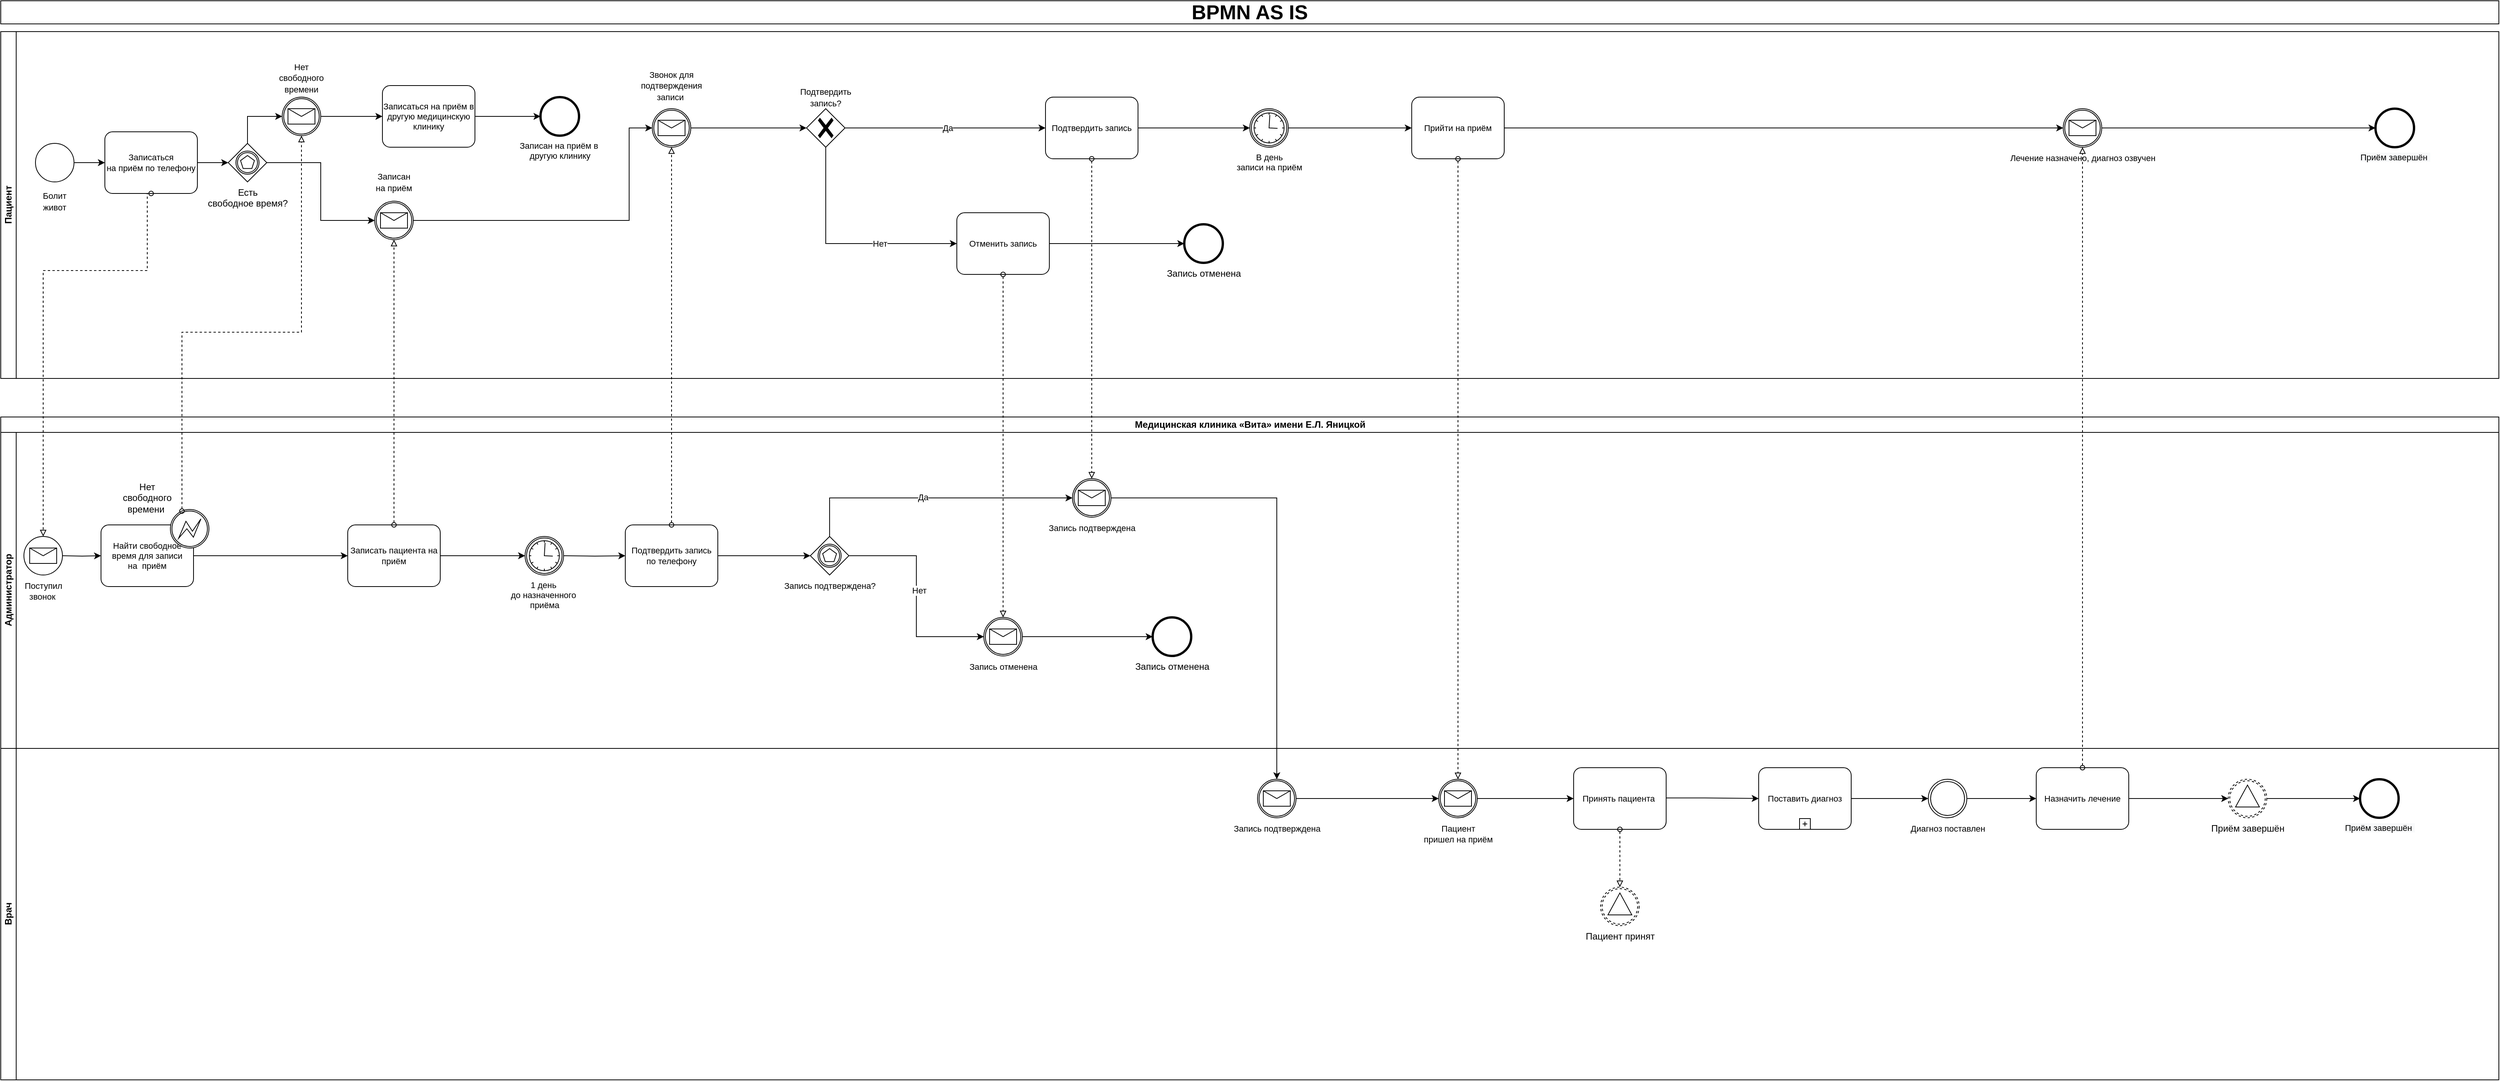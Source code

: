 <mxfile version="21.2.1" type="device" pages="3">
  <diagram id="326YfQ6A8uz0iwaCt7I8" name="BPMN AS-IS">
    <mxGraphModel dx="3456" dy="3201" grid="1" gridSize="10" guides="1" tooltips="1" connect="1" arrows="1" fold="1" page="1" pageScale="1" pageWidth="827" pageHeight="1169" math="0" shadow="0">
      <root>
        <mxCell id="0" />
        <mxCell id="1" parent="0" />
        <mxCell id="U2e4l5wQemaMT4tLWJ_u-86" value="Медицинская клиника&amp;nbsp;&lt;span style=&quot;text-align: start; fill: rgb(144, 101, 176);&quot; data-reactroot=&quot;&quot; class=&quot;notion-enable-hover&quot; data-token-index=&quot;0&quot;&gt;«Вита» имени Е.Л. Яницкой&lt;/span&gt;" style="swimlane;html=1;childLayout=stackLayout;resizeParent=1;resizeParentMax=0;horizontal=1;startSize=20;horizontalStack=0;" parent="1" vertex="1">
          <mxGeometry x="10" y="-620" width="3240" height="860" as="geometry" />
        </mxCell>
        <mxCell id="U2e4l5wQemaMT4tLWJ_u-87" value="Администратор" style="swimlane;html=1;startSize=20;horizontal=0;" parent="U2e4l5wQemaMT4tLWJ_u-86" vertex="1">
          <mxGeometry y="20" width="3240" height="410" as="geometry" />
        </mxCell>
        <mxCell id="U2e4l5wQemaMT4tLWJ_u-88" style="edgeStyle=orthogonalEdgeStyle;rounded=0;orthogonalLoop=1;jettySize=auto;html=1;" parent="U2e4l5wQemaMT4tLWJ_u-87" source="U2e4l5wQemaMT4tLWJ_u-89" edge="1">
          <mxGeometry relative="1" as="geometry">
            <mxPoint x="680" y="160.0" as="targetPoint" />
          </mxGeometry>
        </mxCell>
        <mxCell id="U2e4l5wQemaMT4tLWJ_u-89" value="Записать пациента на приём" style="points=[[0.25,0,0],[0.5,0,0],[0.75,0,0],[1,0.25,0],[1,0.5,0],[1,0.75,0],[0.75,1,0],[0.5,1,0],[0.25,1,0],[0,0.75,0],[0,0.5,0],[0,0.25,0]];shape=mxgraph.bpmn.task;whiteSpace=wrap;rectStyle=rounded;size=10;taskMarker=abstract;fontSize=11;" parent="U2e4l5wQemaMT4tLWJ_u-87" vertex="1">
          <mxGeometry x="450" y="120" width="120" height="80" as="geometry" />
        </mxCell>
        <mxCell id="U2e4l5wQemaMT4tLWJ_u-90" style="edgeStyle=orthogonalEdgeStyle;rounded=0;orthogonalLoop=1;jettySize=auto;html=1;entryX=0;entryY=0.5;entryDx=0;entryDy=0;entryPerimeter=0;" parent="U2e4l5wQemaMT4tLWJ_u-87" source="U2e4l5wQemaMT4tLWJ_u-91" target="U2e4l5wQemaMT4tLWJ_u-89" edge="1">
          <mxGeometry relative="1" as="geometry">
            <mxPoint x="340" y="190.0" as="targetPoint" />
          </mxGeometry>
        </mxCell>
        <mxCell id="U2e4l5wQemaMT4tLWJ_u-91" value="Найти свободное время для записи на  приём" style="points=[[0.25,0,0],[0.5,0,0],[0.75,0,0],[1,0.25,0],[1,0.5,0],[1,0.75,0],[0.75,1,0],[0.5,1,0],[0.25,1,0],[0,0.75,0],[0,0.5,0],[0,0.25,0]];shape=mxgraph.bpmn.task;whiteSpace=wrap;rectStyle=rounded;size=10;taskMarker=abstract;fontSize=11;" parent="U2e4l5wQemaMT4tLWJ_u-87" vertex="1">
          <mxGeometry x="130" y="120" width="120" height="80" as="geometry" />
        </mxCell>
        <mxCell id="U2e4l5wQemaMT4tLWJ_u-92" style="edgeStyle=orthogonalEdgeStyle;rounded=0;orthogonalLoop=1;jettySize=auto;html=1;" parent="U2e4l5wQemaMT4tLWJ_u-87" target="U2e4l5wQemaMT4tLWJ_u-95" edge="1">
          <mxGeometry relative="1" as="geometry">
            <mxPoint x="730" y="160.0" as="sourcePoint" />
          </mxGeometry>
        </mxCell>
        <mxCell id="U2e4l5wQemaMT4tLWJ_u-94" style="edgeStyle=orthogonalEdgeStyle;rounded=0;orthogonalLoop=1;jettySize=auto;html=1;startArrow=none;startFill=0;endArrow=classic;endFill=1;" parent="U2e4l5wQemaMT4tLWJ_u-87" source="U2e4l5wQemaMT4tLWJ_u-95" edge="1">
          <mxGeometry relative="1" as="geometry">
            <mxPoint x="1050" y="160" as="targetPoint" />
          </mxGeometry>
        </mxCell>
        <mxCell id="U2e4l5wQemaMT4tLWJ_u-95" value="Подтвердить запись по телефону" style="points=[[0.25,0,0],[0.5,0,0],[0.75,0,0],[1,0.25,0],[1,0.5,0],[1,0.75,0],[0.75,1,0],[0.5,1,0],[0.25,1,0],[0,0.75,0],[0,0.5,0],[0,0.25,0]];shape=mxgraph.bpmn.task;whiteSpace=wrap;rectStyle=rounded;size=10;taskMarker=abstract;fontSize=11;" parent="U2e4l5wQemaMT4tLWJ_u-87" vertex="1">
          <mxGeometry x="810" y="120" width="120" height="80" as="geometry" />
        </mxCell>
        <mxCell id="U2e4l5wQemaMT4tLWJ_u-96" value="Запись отменена" style="points=[[0.145,0.145,0],[0.5,0,0],[0.855,0.145,0],[1,0.5,0],[0.855,0.855,0],[0.5,1,0],[0.145,0.855,0],[0,0.5,0]];shape=mxgraph.bpmn.event;html=1;verticalLabelPosition=bottom;labelBackgroundColor=#ffffff;verticalAlign=top;align=center;perimeter=ellipsePerimeter;outlineConnect=0;aspect=fixed;outline=end;symbol=terminate2;" parent="U2e4l5wQemaMT4tLWJ_u-87" vertex="1">
          <mxGeometry x="1494" y="240" width="50" height="50" as="geometry" />
        </mxCell>
        <mxCell id="U2e4l5wQemaMT4tLWJ_u-97" value="" style="points=[[0.145,0.145,0],[0.5,0,0],[0.855,0.145,0],[1,0.5,0],[0.855,0.855,0],[0.5,1,0],[0.145,0.855,0],[0,0.5,0]];shape=mxgraph.bpmn.event;html=1;verticalLabelPosition=bottom;labelBackgroundColor=#ffffff;verticalAlign=top;align=center;perimeter=ellipsePerimeter;outlineConnect=0;aspect=fixed;outline=boundInt;symbol=error;fontSize=24;fontColor=#000000;fillColor=#FFFFFF;" parent="U2e4l5wQemaMT4tLWJ_u-87" vertex="1">
          <mxGeometry x="220" y="100" width="50" height="50" as="geometry" />
        </mxCell>
        <mxCell id="U2e4l5wQemaMT4tLWJ_u-98" value="Нет свободного&lt;br&gt;времени&amp;nbsp;" style="text;html=1;strokeColor=none;fillColor=none;align=center;verticalAlign=middle;whiteSpace=wrap;rounded=0;labelBackgroundColor=none;fontSize=12;fontColor=#000000;" parent="U2e4l5wQemaMT4tLWJ_u-87" vertex="1">
          <mxGeometry x="160" y="70" width="60" height="30" as="geometry" />
        </mxCell>
        <mxCell id="U2e4l5wQemaMT4tLWJ_u-99" style="edgeStyle=orthogonalEdgeStyle;rounded=0;orthogonalLoop=1;jettySize=auto;html=1;" parent="U2e4l5wQemaMT4tLWJ_u-87" target="U2e4l5wQemaMT4tLWJ_u-91" edge="1">
          <mxGeometry relative="1" as="geometry">
            <mxPoint x="80" y="160" as="sourcePoint" />
          </mxGeometry>
        </mxCell>
        <mxCell id="U2e4l5wQemaMT4tLWJ_u-100" value="&lt;font style=&quot;font-size: 11px;&quot;&gt;Поступил&lt;br&gt;&amp;nbsp;звонок &amp;nbsp;&lt;/font&gt;" style="points=[[0.145,0.145,0],[0.5,0,0],[0.855,0.145,0],[1,0.5,0],[0.855,0.855,0],[0.5,1,0],[0.145,0.855,0],[0,0.5,0]];shape=mxgraph.bpmn.event;html=1;verticalLabelPosition=bottom;labelBackgroundColor=#ffffff;verticalAlign=top;align=center;perimeter=ellipsePerimeter;outlineConnect=0;aspect=fixed;outline=standard;symbol=message;" parent="U2e4l5wQemaMT4tLWJ_u-87" vertex="1">
          <mxGeometry x="30" y="135" width="50" height="50" as="geometry" />
        </mxCell>
        <mxCell id="U2e4l5wQemaMT4tLWJ_u-101" style="edgeStyle=orthogonalEdgeStyle;rounded=0;orthogonalLoop=1;jettySize=auto;html=1;entryX=0;entryY=0.5;entryDx=0;entryDy=0;entryPerimeter=0;startArrow=none;startFill=0;endArrow=classic;endFill=1;" parent="U2e4l5wQemaMT4tLWJ_u-87" source="U2e4l5wQemaMT4tLWJ_u-102" target="U2e4l5wQemaMT4tLWJ_u-96" edge="1">
          <mxGeometry relative="1" as="geometry" />
        </mxCell>
        <mxCell id="U2e4l5wQemaMT4tLWJ_u-102" value="&lt;font style=&quot;font-size: 11px;&quot;&gt;Запись отменена&lt;/font&gt;" style="points=[[0.145,0.145,0],[0.5,0,0],[0.855,0.145,0],[1,0.5,0],[0.855,0.855,0],[0.5,1,0],[0.145,0.855,0],[0,0.5,0]];shape=mxgraph.bpmn.event;html=1;verticalLabelPosition=bottom;labelBackgroundColor=#ffffff;verticalAlign=top;align=center;perimeter=ellipsePerimeter;outlineConnect=0;aspect=fixed;outline=catching;symbol=message;" parent="U2e4l5wQemaMT4tLWJ_u-87" vertex="1">
          <mxGeometry x="1275" y="240" width="50" height="50" as="geometry" />
        </mxCell>
        <mxCell id="U2e4l5wQemaMT4tLWJ_u-103" value="&lt;font style=&quot;font-size: 11px;&quot;&gt;Запись подтверждена&lt;/font&gt;" style="points=[[0.145,0.145,0],[0.5,0,0],[0.855,0.145,0],[1,0.5,0],[0.855,0.855,0],[0.5,1,0],[0.145,0.855,0],[0,0.5,0]];shape=mxgraph.bpmn.event;html=1;verticalLabelPosition=bottom;labelBackgroundColor=#ffffff;verticalAlign=top;align=center;perimeter=ellipsePerimeter;outlineConnect=0;aspect=fixed;outline=catching;symbol=message;" parent="U2e4l5wQemaMT4tLWJ_u-87" vertex="1">
          <mxGeometry x="1390" y="60" width="50" height="50" as="geometry" />
        </mxCell>
        <mxCell id="U2e4l5wQemaMT4tLWJ_u-104" style="edgeStyle=orthogonalEdgeStyle;rounded=0;orthogonalLoop=1;jettySize=auto;html=1;entryX=0;entryY=0.5;entryDx=0;entryDy=0;entryPerimeter=0;startArrow=none;startFill=0;endArrow=classic;endFill=1;exitX=0.5;exitY=0;exitDx=0;exitDy=0;exitPerimeter=0;" parent="U2e4l5wQemaMT4tLWJ_u-87" source="U2e4l5wQemaMT4tLWJ_u-108" target="U2e4l5wQemaMT4tLWJ_u-103" edge="1">
          <mxGeometry relative="1" as="geometry">
            <mxPoint x="1100" y="160" as="sourcePoint" />
          </mxGeometry>
        </mxCell>
        <mxCell id="U2e4l5wQemaMT4tLWJ_u-105" value="Да" style="edgeLabel;html=1;align=center;verticalAlign=middle;resizable=0;points=[];fontSize=11;" parent="U2e4l5wQemaMT4tLWJ_u-104" vertex="1" connectable="0">
          <mxGeometry x="-0.063" y="1" relative="1" as="geometry">
            <mxPoint as="offset" />
          </mxGeometry>
        </mxCell>
        <mxCell id="U2e4l5wQemaMT4tLWJ_u-106" style="edgeStyle=orthogonalEdgeStyle;rounded=0;orthogonalLoop=1;jettySize=auto;html=1;entryX=0;entryY=0.5;entryDx=0;entryDy=0;entryPerimeter=0;startArrow=none;startFill=0;endArrow=classic;endFill=1;exitX=1;exitY=0.5;exitDx=0;exitDy=0;exitPerimeter=0;" parent="U2e4l5wQemaMT4tLWJ_u-87" source="U2e4l5wQemaMT4tLWJ_u-108" target="U2e4l5wQemaMT4tLWJ_u-102" edge="1">
          <mxGeometry relative="1" as="geometry">
            <mxPoint x="1075" y="185" as="sourcePoint" />
          </mxGeometry>
        </mxCell>
        <mxCell id="U2e4l5wQemaMT4tLWJ_u-107" value="Нет" style="edgeLabel;html=1;align=center;verticalAlign=middle;resizable=0;points=[];fontSize=11;" parent="U2e4l5wQemaMT4tLWJ_u-106" vertex="1" connectable="0">
          <mxGeometry x="-0.569" y="2" relative="1" as="geometry">
            <mxPoint x="30" y="47" as="offset" />
          </mxGeometry>
        </mxCell>
        <mxCell id="U2e4l5wQemaMT4tLWJ_u-108" value="&lt;font style=&quot;font-size: 11px;&quot;&gt;Запись подтверждена?&lt;/font&gt;" style="points=[[0.25,0.25,0],[0.5,0,0],[0.75,0.25,0],[1,0.5,0],[0.75,0.75,0],[0.5,1,0],[0.25,0.75,0],[0,0.5,0]];shape=mxgraph.bpmn.gateway2;html=1;verticalLabelPosition=bottom;labelBackgroundColor=#ffffff;verticalAlign=top;align=center;perimeter=rhombusPerimeter;outlineConnect=0;outline=boundInt;symbol=multiple;" parent="U2e4l5wQemaMT4tLWJ_u-87" vertex="1">
          <mxGeometry x="1050" y="135" width="50" height="50" as="geometry" />
        </mxCell>
        <mxCell id="U2e4l5wQemaMT4tLWJ_u-175" value="&lt;font style=&quot;font-size: 11px;&quot;&gt;1 день&amp;nbsp;&lt;br&gt;до назначенного&amp;nbsp;&lt;br&gt;приёма&lt;br&gt;&lt;/font&gt;" style="points=[[0.145,0.145,0],[0.5,0,0],[0.855,0.145,0],[1,0.5,0],[0.855,0.855,0],[0.5,1,0],[0.145,0.855,0],[0,0.5,0]];shape=mxgraph.bpmn.event;html=1;verticalLabelPosition=bottom;labelBackgroundColor=#ffffff;verticalAlign=top;align=center;perimeter=ellipsePerimeter;outlineConnect=0;aspect=fixed;outline=catching;symbol=timer;fontSize=11;" parent="U2e4l5wQemaMT4tLWJ_u-87" vertex="1">
          <mxGeometry x="680" y="135" width="50" height="50" as="geometry" />
        </mxCell>
        <mxCell id="U2e4l5wQemaMT4tLWJ_u-109" value="Врач" style="swimlane;html=1;startSize=20;horizontal=0;" parent="U2e4l5wQemaMT4tLWJ_u-86" vertex="1">
          <mxGeometry y="430" width="3240" height="430" as="geometry" />
        </mxCell>
        <mxCell id="87M7jj_UUsr6MHJeX0gV-5" value="&lt;font style=&quot;font-size: 11px;&quot;&gt;Пациент &lt;br&gt;пришел на приём&lt;/font&gt;" style="points=[[0.145,0.145,0],[0.5,0,0],[0.855,0.145,0],[1,0.5,0],[0.855,0.855,0],[0.5,1,0],[0.145,0.855,0],[0,0.5,0]];shape=mxgraph.bpmn.event;html=1;verticalLabelPosition=bottom;labelBackgroundColor=#ffffff;verticalAlign=top;align=center;perimeter=ellipsePerimeter;outlineConnect=0;aspect=fixed;outline=catching;symbol=message;" parent="U2e4l5wQemaMT4tLWJ_u-109" vertex="1">
          <mxGeometry x="1865" y="40" width="50" height="50" as="geometry" />
        </mxCell>
        <mxCell id="87M7jj_UUsr6MHJeX0gV-15" style="edgeStyle=orthogonalEdgeStyle;rounded=0;orthogonalLoop=1;jettySize=auto;html=1;entryX=0;entryY=0.5;entryDx=0;entryDy=0;entryPerimeter=0;startArrow=none;startFill=0;endArrow=classic;endFill=1;exitX=1;exitY=0.5;exitDx=0;exitDy=0;exitPerimeter=0;" parent="U2e4l5wQemaMT4tLWJ_u-109" source="87M7jj_UUsr6MHJeX0gV-5" target="87M7jj_UUsr6MHJeX0gV-1" edge="1">
          <mxGeometry relative="1" as="geometry">
            <mxPoint x="1535.5" y="130" as="sourcePoint" />
            <mxPoint x="1704.5" y="130" as="targetPoint" />
          </mxGeometry>
        </mxCell>
        <mxCell id="87M7jj_UUsr6MHJeX0gV-1" value="Принять пациента " style="points=[[0.25,0,0],[0.5,0,0],[0.75,0,0],[1,0.25,0],[1,0.5,0],[1,0.75,0],[0.75,1,0],[0.5,1,0],[0.25,1,0],[0,0.75,0],[0,0.5,0],[0,0.25,0]];shape=mxgraph.bpmn.task;whiteSpace=wrap;rectStyle=rounded;size=10;taskMarker=abstract;fontSize=11;" parent="U2e4l5wQemaMT4tLWJ_u-109" vertex="1">
          <mxGeometry x="2040" y="25" width="120" height="80" as="geometry" />
        </mxCell>
        <mxCell id="87M7jj_UUsr6MHJeX0gV-4" value="Поставить диагноз" style="points=[[0.25,0,0],[0.5,0,0],[0.75,0,0],[1,0.25,0],[1,0.5,0],[1,0.75,0],[0.75,1,0],[0.5,1,0],[0.25,1,0],[0,0.75,0],[0,0.5,0],[0,0.25,0]];shape=mxgraph.bpmn.task;whiteSpace=wrap;rectStyle=rounded;size=10;taskMarker=abstract;isLoopSub=1;labelBackgroundColor=#FFFFFF;fontSize=11;fontColor=#000000;fillColor=#FFFFFF;" parent="U2e4l5wQemaMT4tLWJ_u-109" vertex="1">
          <mxGeometry x="2280" y="25" width="120" height="80" as="geometry" />
        </mxCell>
        <mxCell id="87M7jj_UUsr6MHJeX0gV-20" style="edgeStyle=orthogonalEdgeStyle;rounded=0;orthogonalLoop=1;jettySize=auto;html=1;startArrow=none;startFill=0;endArrow=classic;endFill=1;exitX=1;exitY=0.491;exitDx=0;exitDy=0;exitPerimeter=0;entryX=0;entryY=0.5;entryDx=0;entryDy=0;entryPerimeter=0;" parent="U2e4l5wQemaMT4tLWJ_u-109" source="87M7jj_UUsr6MHJeX0gV-1" target="87M7jj_UUsr6MHJeX0gV-4" edge="1">
          <mxGeometry relative="1" as="geometry">
            <mxPoint x="2170" y="64.29" as="sourcePoint" />
            <mxPoint x="2260" y="65" as="targetPoint" />
            <Array as="points">
              <mxPoint x="2210" y="64" />
            </Array>
          </mxGeometry>
        </mxCell>
        <mxCell id="87M7jj_UUsr6MHJeX0gV-24" style="edgeStyle=orthogonalEdgeStyle;rounded=0;orthogonalLoop=1;jettySize=auto;html=1;startArrow=none;startFill=0;endArrow=classic;endFill=1;exitX=1;exitY=0.5;exitDx=0;exitDy=0;exitPerimeter=0;entryX=0;entryY=0.5;entryDx=0;entryDy=0;entryPerimeter=0;" parent="U2e4l5wQemaMT4tLWJ_u-109" source="87M7jj_UUsr6MHJeX0gV-4" target="87M7jj_UUsr6MHJeX0gV-3" edge="1">
          <mxGeometry relative="1" as="geometry">
            <mxPoint x="2560" y="74" as="sourcePoint" />
            <mxPoint x="2630" y="65" as="targetPoint" />
          </mxGeometry>
        </mxCell>
        <mxCell id="87M7jj_UUsr6MHJeX0gV-3" value="&lt;font style=&quot;font-size: 11px;&quot;&gt;Диагноз поставлен&lt;/font&gt;" style="points=[[0.145,0.145,0],[0.5,0,0],[0.855,0.145,0],[1,0.5,0],[0.855,0.855,0],[0.5,1,0],[0.145,0.855,0],[0,0.5,0]];shape=mxgraph.bpmn.event;html=1;verticalLabelPosition=bottom;labelBackgroundColor=#ffffff;verticalAlign=top;align=center;perimeter=ellipsePerimeter;outlineConnect=0;aspect=fixed;outline=throwing;symbol=general;" parent="U2e4l5wQemaMT4tLWJ_u-109" vertex="1">
          <mxGeometry x="2500" y="40" width="50" height="50" as="geometry" />
        </mxCell>
        <mxCell id="87M7jj_UUsr6MHJeX0gV-27" value="Пациент принят" style="points=[[0.145,0.145,0],[0.5,0,0],[0.855,0.145,0],[1,0.5,0],[0.855,0.855,0],[0.5,1,0],[0.145,0.855,0],[0,0.5,0]];shape=mxgraph.bpmn.event;html=1;verticalLabelPosition=bottom;labelBackgroundColor=#ffffff;verticalAlign=top;align=center;perimeter=ellipsePerimeter;outlineConnect=0;aspect=fixed;outline=boundNonint;symbol=signal;" parent="U2e4l5wQemaMT4tLWJ_u-109" vertex="1">
          <mxGeometry x="2075" y="180" width="50" height="50" as="geometry" />
        </mxCell>
        <mxCell id="87M7jj_UUsr6MHJeX0gV-18" style="edgeStyle=orthogonalEdgeStyle;rounded=0;orthogonalLoop=1;jettySize=auto;html=1;dashed=1;startArrow=oval;startFill=0;endArrow=block;endFill=0;exitX=0.5;exitY=1;exitDx=0;exitDy=0;exitPerimeter=0;entryX=0.5;entryY=0;entryDx=0;entryDy=0;entryPerimeter=0;" parent="U2e4l5wQemaMT4tLWJ_u-109" source="87M7jj_UUsr6MHJeX0gV-1" target="87M7jj_UUsr6MHJeX0gV-27" edge="1">
          <mxGeometry relative="1" as="geometry">
            <mxPoint x="2090" as="sourcePoint" />
            <mxPoint x="2100" y="160" as="targetPoint" />
          </mxGeometry>
        </mxCell>
        <mxCell id="87M7jj_UUsr6MHJeX0gV-28" value="Приём завершён" style="points=[[0.145,0.145,0],[0.5,0,0],[0.855,0.145,0],[1,0.5,0],[0.855,0.855,0],[0.5,1,0],[0.145,0.855,0],[0,0.5,0]];shape=mxgraph.bpmn.event;html=1;verticalLabelPosition=bottom;labelBackgroundColor=#ffffff;verticalAlign=top;align=center;perimeter=ellipsePerimeter;outlineConnect=0;aspect=fixed;outline=boundNonint;symbol=signal;" parent="U2e4l5wQemaMT4tLWJ_u-109" vertex="1">
          <mxGeometry x="2889" y="40" width="50" height="50" as="geometry" />
        </mxCell>
        <mxCell id="87M7jj_UUsr6MHJeX0gV-2" value="Назначить лечение" style="points=[[0.25,0,0],[0.5,0,0],[0.75,0,0],[1,0.25,0],[1,0.5,0],[1,0.75,0],[0.75,1,0],[0.5,1,0],[0.25,1,0],[0,0.75,0],[0,0.5,0],[0,0.25,0]];shape=mxgraph.bpmn.task;whiteSpace=wrap;rectStyle=rounded;size=10;taskMarker=abstract;fontSize=11;" parent="U2e4l5wQemaMT4tLWJ_u-109" vertex="1">
          <mxGeometry x="2640" y="25" width="120" height="80" as="geometry" />
        </mxCell>
        <mxCell id="87M7jj_UUsr6MHJeX0gV-31" style="edgeStyle=orthogonalEdgeStyle;rounded=0;orthogonalLoop=1;jettySize=auto;html=1;startArrow=none;startFill=0;endArrow=classic;endFill=1;exitX=1;exitY=0.5;exitDx=0;exitDy=0;exitPerimeter=0;entryX=0;entryY=0.5;entryDx=0;entryDy=0;entryPerimeter=0;" parent="U2e4l5wQemaMT4tLWJ_u-109" source="87M7jj_UUsr6MHJeX0gV-3" target="87M7jj_UUsr6MHJeX0gV-2" edge="1">
          <mxGeometry relative="1" as="geometry">
            <mxPoint x="2580" y="69.41" as="sourcePoint" />
            <mxPoint x="2680" y="69.41" as="targetPoint" />
          </mxGeometry>
        </mxCell>
        <mxCell id="87M7jj_UUsr6MHJeX0gV-7" value="&lt;span style=&quot;background-color: rgb(248, 249, 250);&quot;&gt;&lt;font style=&quot;font-size: 11px;&quot;&gt;Приём&amp;nbsp;завершён&amp;nbsp;&lt;/font&gt;&lt;br&gt;&lt;/span&gt;" style="points=[[0.145,0.145,0],[0.5,0,0],[0.855,0.145,0],[1,0.5,0],[0.855,0.855,0],[0.5,1,0],[0.145,0.855,0],[0,0.5,0]];shape=mxgraph.bpmn.event;html=1;verticalLabelPosition=bottom;labelBackgroundColor=#ffffff;verticalAlign=top;align=center;perimeter=ellipsePerimeter;outlineConnect=0;aspect=fixed;outline=end;symbol=terminate2;fontSize=11;" parent="U2e4l5wQemaMT4tLWJ_u-109" vertex="1">
          <mxGeometry x="3060" y="40" width="50" height="50" as="geometry" />
        </mxCell>
        <mxCell id="87M7jj_UUsr6MHJeX0gV-34" style="edgeStyle=orthogonalEdgeStyle;rounded=0;orthogonalLoop=1;jettySize=auto;html=1;startArrow=none;startFill=0;endArrow=classic;endFill=1;exitX=1;exitY=0.5;exitDx=0;exitDy=0;exitPerimeter=0;entryX=0;entryY=0.5;entryDx=0;entryDy=0;entryPerimeter=0;" parent="U2e4l5wQemaMT4tLWJ_u-109" source="87M7jj_UUsr6MHJeX0gV-2" target="87M7jj_UUsr6MHJeX0gV-28" edge="1">
          <mxGeometry relative="1" as="geometry">
            <mxPoint x="2770" y="75" as="sourcePoint" />
            <mxPoint x="2870" y="75" as="targetPoint" />
            <Array as="points">
              <mxPoint x="2840" y="65" />
              <mxPoint x="2840" y="65" />
            </Array>
          </mxGeometry>
        </mxCell>
        <mxCell id="87M7jj_UUsr6MHJeX0gV-35" style="edgeStyle=orthogonalEdgeStyle;rounded=0;orthogonalLoop=1;jettySize=auto;html=1;startArrow=none;startFill=0;endArrow=classic;endFill=1;exitX=1;exitY=0.5;exitDx=0;exitDy=0;exitPerimeter=0;entryX=0;entryY=0.5;entryDx=0;entryDy=0;entryPerimeter=0;" parent="U2e4l5wQemaMT4tLWJ_u-109" source="87M7jj_UUsr6MHJeX0gV-28" target="87M7jj_UUsr6MHJeX0gV-7" edge="1">
          <mxGeometry relative="1" as="geometry">
            <mxPoint x="2960" y="64.29" as="sourcePoint" />
            <mxPoint x="3089" y="64.29" as="targetPoint" />
            <Array as="points" />
          </mxGeometry>
        </mxCell>
        <mxCell id="rNbsK1-zvsMhucCn7HT2-5" value="&lt;font style=&quot;font-size: 11px;&quot;&gt;Запись подтверждена&lt;/font&gt;" style="points=[[0.145,0.145,0],[0.5,0,0],[0.855,0.145,0],[1,0.5,0],[0.855,0.855,0],[0.5,1,0],[0.145,0.855,0],[0,0.5,0]];shape=mxgraph.bpmn.event;html=1;verticalLabelPosition=bottom;labelBackgroundColor=#ffffff;verticalAlign=top;align=center;perimeter=ellipsePerimeter;outlineConnect=0;aspect=fixed;outline=catching;symbol=message;fillColor=#FFFFFF;" parent="U2e4l5wQemaMT4tLWJ_u-109" vertex="1">
          <mxGeometry x="1630" y="40" width="50" height="50" as="geometry" />
        </mxCell>
        <mxCell id="rNbsK1-zvsMhucCn7HT2-6" style="edgeStyle=orthogonalEdgeStyle;rounded=0;orthogonalLoop=1;jettySize=auto;html=1;startArrow=none;startFill=0;endArrow=classic;endFill=1;strokeColor=#000000;exitX=1;exitY=0.5;exitDx=0;exitDy=0;exitPerimeter=0;entryX=0;entryY=0.5;entryDx=0;entryDy=0;entryPerimeter=0;" parent="U2e4l5wQemaMT4tLWJ_u-109" source="rNbsK1-zvsMhucCn7HT2-5" target="87M7jj_UUsr6MHJeX0gV-5" edge="1">
          <mxGeometry relative="1" as="geometry">
            <mxPoint x="1580" y="-290" as="sourcePoint" />
            <mxPoint x="1795" y="75" as="targetPoint" />
          </mxGeometry>
        </mxCell>
        <mxCell id="rNbsK1-zvsMhucCn7HT2-3" style="edgeStyle=orthogonalEdgeStyle;rounded=0;orthogonalLoop=1;jettySize=auto;html=1;startArrow=none;startFill=0;endArrow=classic;endFill=1;strokeColor=#000000;exitX=1;exitY=0.5;exitDx=0;exitDy=0;exitPerimeter=0;entryX=0.5;entryY=0;entryDx=0;entryDy=0;entryPerimeter=0;" parent="U2e4l5wQemaMT4tLWJ_u-86" source="U2e4l5wQemaMT4tLWJ_u-103" target="rNbsK1-zvsMhucCn7HT2-5" edge="1">
          <mxGeometry relative="1" as="geometry">
            <mxPoint x="1550" y="179.29" as="sourcePoint" />
            <mxPoint x="1653" y="460" as="targetPoint" />
          </mxGeometry>
        </mxCell>
        <mxCell id="U2e4l5wQemaMT4tLWJ_u-122" value="Пациент" style="swimlane;html=1;startSize=20;horizontal=0;" parent="1" vertex="1">
          <mxGeometry x="10" y="-1120" width="3240" height="450" as="geometry" />
        </mxCell>
        <mxCell id="U2e4l5wQemaMT4tLWJ_u-123" style="edgeStyle=orthogonalEdgeStyle;rounded=0;orthogonalLoop=1;jettySize=auto;html=1;entryX=0;entryY=0.5;entryDx=0;entryDy=0;entryPerimeter=0;startArrow=none;startFill=0;endArrow=classic;endFill=1;" parent="U2e4l5wQemaMT4tLWJ_u-122" source="U2e4l5wQemaMT4tLWJ_u-124" edge="1">
          <mxGeometry relative="1" as="geometry">
            <mxPoint x="295" y="170" as="targetPoint" />
          </mxGeometry>
        </mxCell>
        <mxCell id="U2e4l5wQemaMT4tLWJ_u-124" value="Записаться на приём по телефону" style="points=[[0.25,0,0],[0.5,0,0],[0.75,0,0],[1,0.25,0],[1,0.5,0],[1,0.75,0],[0.75,1,0],[0.5,1,0],[0.25,1,0],[0,0.75,0],[0,0.5,0],[0,0.25,0]];shape=mxgraph.bpmn.task;whiteSpace=wrap;rectStyle=rounded;size=10;taskMarker=abstract;fontSize=11;" parent="U2e4l5wQemaMT4tLWJ_u-122" vertex="1">
          <mxGeometry x="135" y="130" width="120" height="80" as="geometry" />
        </mxCell>
        <mxCell id="U2e4l5wQemaMT4tLWJ_u-125" style="edgeStyle=orthogonalEdgeStyle;rounded=0;orthogonalLoop=1;jettySize=auto;html=1;" parent="U2e4l5wQemaMT4tLWJ_u-122" source="U2e4l5wQemaMT4tLWJ_u-126" target="U2e4l5wQemaMT4tLWJ_u-124" edge="1">
          <mxGeometry relative="1" as="geometry" />
        </mxCell>
        <mxCell id="U2e4l5wQemaMT4tLWJ_u-126" value="" style="points=[[0.145,0.145,0],[0.5,0,0],[0.855,0.145,0],[1,0.5,0],[0.855,0.855,0],[0.5,1,0],[0.145,0.855,0],[0,0.5,0]];shape=mxgraph.bpmn.event;html=1;verticalLabelPosition=bottom;labelBackgroundColor=#ffffff;verticalAlign=top;align=center;perimeter=ellipsePerimeter;outlineConnect=0;aspect=fixed;outline=standard;symbol=general;" parent="U2e4l5wQemaMT4tLWJ_u-122" vertex="1">
          <mxGeometry x="45" y="145" width="50" height="50" as="geometry" />
        </mxCell>
        <mxCell id="U2e4l5wQemaMT4tLWJ_u-129" value="&lt;font style=&quot;font-size: 11px;&quot;&gt;Болит живот&lt;/font&gt;" style="text;html=1;strokeColor=none;fillColor=none;align=center;verticalAlign=middle;whiteSpace=wrap;rounded=0;" parent="U2e4l5wQemaMT4tLWJ_u-122" vertex="1">
          <mxGeometry x="40" y="205" width="60" height="30" as="geometry" />
        </mxCell>
        <mxCell id="U2e4l5wQemaMT4tLWJ_u-133" style="edgeStyle=orthogonalEdgeStyle;rounded=0;orthogonalLoop=1;jettySize=auto;html=1;fontSize=24;fontColor=#000000;entryX=0;entryY=0.5;entryDx=0;entryDy=0;entryPerimeter=0;" parent="U2e4l5wQemaMT4tLWJ_u-122" source="U2e4l5wQemaMT4tLWJ_u-134" target="U2e4l5wQemaMT4tLWJ_u-159" edge="1">
          <mxGeometry relative="1" as="geometry">
            <mxPoint x="695" y="110" as="targetPoint" />
          </mxGeometry>
        </mxCell>
        <mxCell id="U2e4l5wQemaMT4tLWJ_u-134" value="Записаться на приём в другую медицинскую клинику" style="points=[[0.25,0,0],[0.5,0,0],[0.75,0,0],[1,0.25,0],[1,0.5,0],[1,0.75,0],[0.75,1,0],[0.5,1,0],[0.25,1,0],[0,0.75,0],[0,0.5,0],[0,0.25,0]];shape=mxgraph.bpmn.task;whiteSpace=wrap;rectStyle=rounded;size=10;taskMarker=abstract;labelBackgroundColor=none;fontSize=11;fontColor=#000000;fillColor=#FFFFFF;" parent="U2e4l5wQemaMT4tLWJ_u-122" vertex="1">
          <mxGeometry x="495" y="70" width="120" height="80" as="geometry" />
        </mxCell>
        <mxCell id="U2e4l5wQemaMT4tLWJ_u-135" style="edgeStyle=orthogonalEdgeStyle;rounded=0;orthogonalLoop=1;jettySize=auto;html=1;entryX=0;entryY=0.5;entryDx=0;entryDy=0;entryPerimeter=0;" parent="U2e4l5wQemaMT4tLWJ_u-122" source="U2e4l5wQemaMT4tLWJ_u-136" target="U2e4l5wQemaMT4tLWJ_u-134" edge="1">
          <mxGeometry relative="1" as="geometry" />
        </mxCell>
        <mxCell id="U2e4l5wQemaMT4tLWJ_u-136" value="" style="points=[[0.145,0.145,0],[0.5,0,0],[0.855,0.145,0],[1,0.5,0],[0.855,0.855,0],[0.5,1,0],[0.145,0.855,0],[0,0.5,0]];shape=mxgraph.bpmn.event;html=1;verticalLabelPosition=bottom;labelBackgroundColor=#ffffff;verticalAlign=top;align=center;perimeter=ellipsePerimeter;outlineConnect=0;aspect=fixed;outline=catching;symbol=message;" parent="U2e4l5wQemaMT4tLWJ_u-122" vertex="1">
          <mxGeometry x="365" y="85" width="50" height="50" as="geometry" />
        </mxCell>
        <mxCell id="U2e4l5wQemaMT4tLWJ_u-139" style="edgeStyle=orthogonalEdgeStyle;rounded=0;orthogonalLoop=1;jettySize=auto;html=1;entryX=0;entryY=0.5;entryDx=0;entryDy=0;entryPerimeter=0;startArrow=none;startFill=0;endArrow=classic;endFill=1;" parent="U2e4l5wQemaMT4tLWJ_u-122" source="U2e4l5wQemaMT4tLWJ_u-140" target="U2e4l5wQemaMT4tLWJ_u-154" edge="1">
          <mxGeometry relative="1" as="geometry">
            <Array as="points">
              <mxPoint x="815" y="245" />
              <mxPoint x="815" y="125" />
            </Array>
          </mxGeometry>
        </mxCell>
        <mxCell id="U2e4l5wQemaMT4tLWJ_u-140" value="" style="points=[[0.145,0.145,0],[0.5,0,0],[0.855,0.145,0],[1,0.5,0],[0.855,0.855,0],[0.5,1,0],[0.145,0.855,0],[0,0.5,0]];shape=mxgraph.bpmn.event;html=1;verticalLabelPosition=bottom;labelBackgroundColor=#ffffff;verticalAlign=top;align=center;perimeter=ellipsePerimeter;outlineConnect=0;aspect=fixed;outline=catching;symbol=message;" parent="U2e4l5wQemaMT4tLWJ_u-122" vertex="1">
          <mxGeometry x="485" y="220" width="50" height="50" as="geometry" />
        </mxCell>
        <mxCell id="U2e4l5wQemaMT4tLWJ_u-141" style="edgeStyle=orthogonalEdgeStyle;rounded=0;orthogonalLoop=1;jettySize=auto;html=1;entryX=0;entryY=0.5;entryDx=0;entryDy=0;entryPerimeter=0;startArrow=none;startFill=0;endArrow=classic;endFill=1;exitX=0.5;exitY=0;exitDx=0;exitDy=0;exitPerimeter=0;" parent="U2e4l5wQemaMT4tLWJ_u-122" source="U2e4l5wQemaMT4tLWJ_u-155" target="U2e4l5wQemaMT4tLWJ_u-136" edge="1">
          <mxGeometry relative="1" as="geometry">
            <mxPoint x="320" y="145" as="sourcePoint" />
          </mxGeometry>
        </mxCell>
        <mxCell id="U2e4l5wQemaMT4tLWJ_u-142" style="edgeStyle=orthogonalEdgeStyle;rounded=0;orthogonalLoop=1;jettySize=auto;html=1;entryX=0;entryY=0.5;entryDx=0;entryDy=0;entryPerimeter=0;startArrow=none;startFill=0;endArrow=classic;endFill=1;exitX=1;exitY=0.5;exitDx=0;exitDy=0;exitPerimeter=0;" parent="U2e4l5wQemaMT4tLWJ_u-122" source="U2e4l5wQemaMT4tLWJ_u-155" target="U2e4l5wQemaMT4tLWJ_u-140" edge="1">
          <mxGeometry relative="1" as="geometry">
            <mxPoint x="320" y="195" as="sourcePoint" />
          </mxGeometry>
        </mxCell>
        <mxCell id="U2e4l5wQemaMT4tLWJ_u-143" style="edgeStyle=orthogonalEdgeStyle;rounded=0;orthogonalLoop=1;jettySize=auto;html=1;entryX=0;entryY=0.5;entryDx=0;entryDy=0;entryPerimeter=0;startArrow=none;startFill=0;endArrow=classic;endFill=1;" parent="U2e4l5wQemaMT4tLWJ_u-122" source="U2e4l5wQemaMT4tLWJ_u-144" target="U2e4l5wQemaMT4tLWJ_u-156" edge="1">
          <mxGeometry relative="1" as="geometry" />
        </mxCell>
        <mxCell id="U2e4l5wQemaMT4tLWJ_u-144" value="Отменить запись" style="points=[[0.25,0,0],[0.5,0,0],[0.75,0,0],[1,0.25,0],[1,0.5,0],[1,0.75,0],[0.75,1,0],[0.5,1,0],[0.25,1,0],[0,0.75,0],[0,0.5,0],[0,0.25,0]];shape=mxgraph.bpmn.task;whiteSpace=wrap;rectStyle=rounded;size=10;taskMarker=abstract;fontSize=11;" parent="U2e4l5wQemaMT4tLWJ_u-122" vertex="1">
          <mxGeometry x="1240" y="235" width="120" height="80" as="geometry" />
        </mxCell>
        <mxCell id="U2e4l5wQemaMT4tLWJ_u-145" style="edgeStyle=orthogonalEdgeStyle;rounded=0;orthogonalLoop=1;jettySize=auto;html=1;entryX=0;entryY=0.5;entryDx=0;entryDy=0;entryPerimeter=0;exitX=0.5;exitY=1;exitDx=0;exitDy=0;exitPerimeter=0;" parent="U2e4l5wQemaMT4tLWJ_u-122" source="U2e4l5wQemaMT4tLWJ_u-147" target="U2e4l5wQemaMT4tLWJ_u-144" edge="1">
          <mxGeometry relative="1" as="geometry" />
        </mxCell>
        <mxCell id="U2e4l5wQemaMT4tLWJ_u-146" value="Нет" style="edgeLabel;html=1;align=center;verticalAlign=middle;resizable=0;points=[];" parent="U2e4l5wQemaMT4tLWJ_u-145" vertex="1" connectable="0">
          <mxGeometry x="0.04" y="1" relative="1" as="geometry">
            <mxPoint x="41" y="1" as="offset" />
          </mxGeometry>
        </mxCell>
        <mxCell id="U2e4l5wQemaMT4tLWJ_u-147" value="" style="points=[[0.25,0.25,0],[0.5,0,0],[0.75,0.25,0],[1,0.5,0],[0.75,0.75,0],[0.5,1,0],[0.25,0.75,0],[0,0.5,0]];shape=mxgraph.bpmn.gateway2;html=1;verticalLabelPosition=bottom;labelBackgroundColor=#ffffff;verticalAlign=top;align=center;perimeter=rhombusPerimeter;outlineConnect=0;outline=none;symbol=none;gwType=exclusive;" parent="U2e4l5wQemaMT4tLWJ_u-122" vertex="1">
          <mxGeometry x="1045" y="100" width="50" height="50" as="geometry" />
        </mxCell>
        <mxCell id="U2e4l5wQemaMT4tLWJ_u-148" value="&lt;font style=&quot;font-size: 11px;&quot;&gt;Подтвердить запись?&lt;/font&gt;" style="text;html=1;strokeColor=none;fillColor=none;align=center;verticalAlign=middle;whiteSpace=wrap;rounded=0;" parent="U2e4l5wQemaMT4tLWJ_u-122" vertex="1">
          <mxGeometry x="1015" y="70" width="110" height="30" as="geometry" />
        </mxCell>
        <mxCell id="U2e4l5wQemaMT4tLWJ_u-150" value="Подтвердить запись" style="points=[[0.25,0,0],[0.5,0,0],[0.75,0,0],[1,0.25,0],[1,0.5,0],[1,0.75,0],[0.75,1,0],[0.5,1,0],[0.25,1,0],[0,0.75,0],[0,0.5,0],[0,0.25,0]];shape=mxgraph.bpmn.task;whiteSpace=wrap;rectStyle=rounded;size=10;taskMarker=abstract;fontSize=11;" parent="U2e4l5wQemaMT4tLWJ_u-122" vertex="1">
          <mxGeometry x="1355" y="85" width="120" height="80" as="geometry" />
        </mxCell>
        <mxCell id="U2e4l5wQemaMT4tLWJ_u-151" style="edgeStyle=orthogonalEdgeStyle;rounded=0;orthogonalLoop=1;jettySize=auto;html=1;entryX=0;entryY=0.5;entryDx=0;entryDy=0;entryPerimeter=0;exitX=1;exitY=0.5;exitDx=0;exitDy=0;exitPerimeter=0;" parent="U2e4l5wQemaMT4tLWJ_u-122" source="U2e4l5wQemaMT4tLWJ_u-147" target="U2e4l5wQemaMT4tLWJ_u-150" edge="1">
          <mxGeometry relative="1" as="geometry">
            <mxPoint x="1175.0" y="250" as="targetPoint" />
          </mxGeometry>
        </mxCell>
        <mxCell id="U2e4l5wQemaMT4tLWJ_u-152" value="Да" style="edgeLabel;html=1;align=center;verticalAlign=middle;resizable=0;points=[];" parent="U2e4l5wQemaMT4tLWJ_u-151" vertex="1" connectable="0">
          <mxGeometry x="0.141" y="-1" relative="1" as="geometry">
            <mxPoint x="-16" y="-1" as="offset" />
          </mxGeometry>
        </mxCell>
        <mxCell id="U2e4l5wQemaMT4tLWJ_u-153" style="edgeStyle=orthogonalEdgeStyle;rounded=0;orthogonalLoop=1;jettySize=auto;html=1;startArrow=none;startFill=0;endArrow=classic;endFill=1;" parent="U2e4l5wQemaMT4tLWJ_u-122" source="U2e4l5wQemaMT4tLWJ_u-154" target="U2e4l5wQemaMT4tLWJ_u-147" edge="1">
          <mxGeometry relative="1" as="geometry" />
        </mxCell>
        <mxCell id="U2e4l5wQemaMT4tLWJ_u-154" value="" style="points=[[0.145,0.145,0],[0.5,0,0],[0.855,0.145,0],[1,0.5,0],[0.855,0.855,0],[0.5,1,0],[0.145,0.855,0],[0,0.5,0]];shape=mxgraph.bpmn.event;html=1;verticalLabelPosition=bottom;labelBackgroundColor=#ffffff;verticalAlign=top;align=center;perimeter=ellipsePerimeter;outlineConnect=0;aspect=fixed;outline=catching;symbol=message;" parent="U2e4l5wQemaMT4tLWJ_u-122" vertex="1">
          <mxGeometry x="845" y="100" width="50" height="50" as="geometry" />
        </mxCell>
        <mxCell id="U2e4l5wQemaMT4tLWJ_u-155" value="Есть &lt;br&gt;свободное время?" style="points=[[0.25,0.25,0],[0.5,0,0],[0.75,0.25,0],[1,0.5,0],[0.75,0.75,0],[0.5,1,0],[0.25,0.75,0],[0,0.5,0]];shape=mxgraph.bpmn.gateway2;html=1;verticalLabelPosition=bottom;labelBackgroundColor=#ffffff;verticalAlign=top;align=center;perimeter=rhombusPerimeter;outlineConnect=0;outline=boundInt;symbol=multiple;" parent="U2e4l5wQemaMT4tLWJ_u-122" vertex="1">
          <mxGeometry x="295" y="145" width="50" height="50" as="geometry" />
        </mxCell>
        <mxCell id="U2e4l5wQemaMT4tLWJ_u-156" value="Запись отменена" style="points=[[0.145,0.145,0],[0.5,0,0],[0.855,0.145,0],[1,0.5,0],[0.855,0.855,0],[0.5,1,0],[0.145,0.855,0],[0,0.5,0]];shape=mxgraph.bpmn.event;html=1;verticalLabelPosition=bottom;labelBackgroundColor=#ffffff;verticalAlign=top;align=center;perimeter=ellipsePerimeter;outlineConnect=0;aspect=fixed;outline=end;symbol=terminate2;" parent="U2e4l5wQemaMT4tLWJ_u-122" vertex="1">
          <mxGeometry x="1535" y="250" width="50" height="50" as="geometry" />
        </mxCell>
        <mxCell id="U2e4l5wQemaMT4tLWJ_u-157" value="&lt;font style=&quot;font-size: 11px;&quot;&gt;Нет свободного&lt;br&gt;времени&lt;/font&gt;" style="text;html=1;strokeColor=none;fillColor=none;align=center;verticalAlign=middle;whiteSpace=wrap;rounded=0;" parent="U2e4l5wQemaMT4tLWJ_u-122" vertex="1">
          <mxGeometry x="360" y="45" width="60" height="30" as="geometry" />
        </mxCell>
        <mxCell id="U2e4l5wQemaMT4tLWJ_u-158" value="&lt;span style=&quot;font-size: 11px;&quot;&gt;Записан на&amp;nbsp;&lt;/span&gt;&lt;span style=&quot;font-size: 11px; background-color: rgb(255, 255, 255);&quot;&gt;приём&lt;/span&gt;" style="text;html=1;strokeColor=none;fillColor=none;align=center;verticalAlign=middle;whiteSpace=wrap;rounded=0;" parent="U2e4l5wQemaMT4tLWJ_u-122" vertex="1">
          <mxGeometry x="480" y="180" width="60" height="30" as="geometry" />
        </mxCell>
        <mxCell id="U2e4l5wQemaMT4tLWJ_u-159" value="Записан на&amp;nbsp;приём&amp;nbsp;в&amp;nbsp;&lt;br&gt;другую клинику" style="points=[[0.145,0.145,0],[0.5,0,0],[0.855,0.145,0],[1,0.5,0],[0.855,0.855,0],[0.5,1,0],[0.145,0.855,0],[0,0.5,0]];shape=mxgraph.bpmn.event;html=1;verticalLabelPosition=bottom;labelBackgroundColor=#ffffff;verticalAlign=top;align=center;perimeter=ellipsePerimeter;outlineConnect=0;aspect=fixed;outline=end;symbol=terminate2;fontSize=11;" parent="U2e4l5wQemaMT4tLWJ_u-122" vertex="1">
          <mxGeometry x="700" y="85" width="50" height="50" as="geometry" />
        </mxCell>
        <mxCell id="U2e4l5wQemaMT4tLWJ_u-160" value="&lt;font style=&quot;font-size: 11px;&quot;&gt;Звонок для подтверждения записи&amp;nbsp;&lt;/font&gt;" style="text;html=1;strokeColor=none;fillColor=none;align=center;verticalAlign=middle;whiteSpace=wrap;rounded=0;" parent="U2e4l5wQemaMT4tLWJ_u-122" vertex="1">
          <mxGeometry x="815" y="55" width="110" height="30" as="geometry" />
        </mxCell>
        <mxCell id="87M7jj_UUsr6MHJeX0gV-11" value="В день &lt;br&gt;записи на&amp;nbsp;приём" style="points=[[0.145,0.145,0],[0.5,0,0],[0.855,0.145,0],[1,0.5,0],[0.855,0.855,0],[0.5,1,0],[0.145,0.855,0],[0,0.5,0]];shape=mxgraph.bpmn.event;html=1;verticalLabelPosition=bottom;labelBackgroundColor=#ffffff;verticalAlign=top;align=center;perimeter=ellipsePerimeter;outlineConnect=0;aspect=fixed;outline=catching;symbol=timer;fontSize=11;" parent="U2e4l5wQemaMT4tLWJ_u-122" vertex="1">
          <mxGeometry x="1620" y="100" width="50" height="50" as="geometry" />
        </mxCell>
        <mxCell id="87M7jj_UUsr6MHJeX0gV-9" value="Прийти на приём" style="points=[[0.25,0,0],[0.5,0,0],[0.75,0,0],[1,0.25,0],[1,0.5,0],[1,0.75,0],[0.75,1,0],[0.5,1,0],[0.25,1,0],[0,0.75,0],[0,0.5,0],[0,0.25,0]];shape=mxgraph.bpmn.task;whiteSpace=wrap;rectStyle=rounded;size=10;taskMarker=abstract;fontSize=11;" parent="U2e4l5wQemaMT4tLWJ_u-122" vertex="1">
          <mxGeometry x="1830" y="85" width="120" height="80" as="geometry" />
        </mxCell>
        <mxCell id="87M7jj_UUsr6MHJeX0gV-12" style="edgeStyle=orthogonalEdgeStyle;rounded=0;orthogonalLoop=1;jettySize=auto;html=1;startArrow=none;startFill=0;endArrow=classic;endFill=1;entryX=0;entryY=0.5;entryDx=0;entryDy=0;entryPerimeter=0;exitX=1;exitY=0.5;exitDx=0;exitDy=0;exitPerimeter=0;" parent="U2e4l5wQemaMT4tLWJ_u-122" source="U2e4l5wQemaMT4tLWJ_u-150" target="87M7jj_UUsr6MHJeX0gV-11" edge="1">
          <mxGeometry relative="1" as="geometry">
            <mxPoint x="1485" y="124.29" as="sourcePoint" />
            <mxPoint x="1635" y="124.29" as="targetPoint" />
          </mxGeometry>
        </mxCell>
        <mxCell id="87M7jj_UUsr6MHJeX0gV-13" style="edgeStyle=orthogonalEdgeStyle;rounded=0;orthogonalLoop=1;jettySize=auto;html=1;startArrow=none;startFill=0;endArrow=classic;endFill=1;entryX=0;entryY=0.5;entryDx=0;entryDy=0;entryPerimeter=0;exitX=1;exitY=0.5;exitDx=0;exitDy=0;exitPerimeter=0;" parent="U2e4l5wQemaMT4tLWJ_u-122" source="87M7jj_UUsr6MHJeX0gV-11" target="87M7jj_UUsr6MHJeX0gV-9" edge="1">
          <mxGeometry relative="1" as="geometry">
            <mxPoint x="1680" y="163.57" as="sourcePoint" />
            <mxPoint x="1825" y="163.57" as="targetPoint" />
          </mxGeometry>
        </mxCell>
        <mxCell id="87M7jj_UUsr6MHJeX0gV-8" value="&lt;span style=&quot;font-size: 11px;&quot;&gt;Лечение назначено, диагноз озвучен&lt;/span&gt;" style="points=[[0.145,0.145,0],[0.5,0,0],[0.855,0.145,0],[1,0.5,0],[0.855,0.855,0],[0.5,1,0],[0.145,0.855,0],[0,0.5,0]];shape=mxgraph.bpmn.event;html=1;verticalLabelPosition=bottom;labelBackgroundColor=#ffffff;verticalAlign=top;align=center;perimeter=ellipsePerimeter;outlineConnect=0;aspect=fixed;outline=catching;symbol=message;" parent="U2e4l5wQemaMT4tLWJ_u-122" vertex="1">
          <mxGeometry x="2675" y="100" width="50" height="50" as="geometry" />
        </mxCell>
        <mxCell id="87M7jj_UUsr6MHJeX0gV-36" value="&lt;span style=&quot;background-color: rgb(248, 249, 250);&quot;&gt;&lt;font style=&quot;font-size: 11px;&quot;&gt;Приём&amp;nbsp;завершён&amp;nbsp;&lt;/font&gt;&lt;br&gt;&lt;/span&gt;" style="points=[[0.145,0.145,0],[0.5,0,0],[0.855,0.145,0],[1,0.5,0],[0.855,0.855,0],[0.5,1,0],[0.145,0.855,0],[0,0.5,0]];shape=mxgraph.bpmn.event;html=1;verticalLabelPosition=bottom;labelBackgroundColor=#ffffff;verticalAlign=top;align=center;perimeter=ellipsePerimeter;outlineConnect=0;aspect=fixed;outline=end;symbol=terminate2;fontSize=11;" parent="U2e4l5wQemaMT4tLWJ_u-122" vertex="1">
          <mxGeometry x="3080" y="100" width="50" height="50" as="geometry" />
        </mxCell>
        <mxCell id="87M7jj_UUsr6MHJeX0gV-37" style="edgeStyle=orthogonalEdgeStyle;rounded=0;orthogonalLoop=1;jettySize=auto;html=1;startArrow=none;startFill=0;endArrow=classic;endFill=1;exitX=1;exitY=0.5;exitDx=0;exitDy=0;exitPerimeter=0;entryX=0;entryY=0.5;entryDx=0;entryDy=0;entryPerimeter=0;" parent="U2e4l5wQemaMT4tLWJ_u-122" source="87M7jj_UUsr6MHJeX0gV-8" target="87M7jj_UUsr6MHJeX0gV-36" edge="1">
          <mxGeometry relative="1" as="geometry">
            <mxPoint x="2790" y="120" as="sourcePoint" />
            <mxPoint x="2940" y="119.29" as="targetPoint" />
            <Array as="points" />
          </mxGeometry>
        </mxCell>
        <mxCell id="6hnlFuUhlZ3SOH_m29rQ-1" style="edgeStyle=orthogonalEdgeStyle;rounded=0;orthogonalLoop=1;jettySize=auto;html=1;startArrow=none;startFill=0;endArrow=classic;endFill=1;entryX=0;entryY=0.5;entryDx=0;entryDy=0;entryPerimeter=0;exitX=1;exitY=0.5;exitDx=0;exitDy=0;exitPerimeter=0;fillColor=#f8cecc;strokeColor=#000000;" parent="U2e4l5wQemaMT4tLWJ_u-122" source="87M7jj_UUsr6MHJeX0gV-9" target="87M7jj_UUsr6MHJeX0gV-8" edge="1">
          <mxGeometry relative="1" as="geometry">
            <mxPoint x="2140" y="130" as="sourcePoint" />
            <mxPoint x="2300" y="130" as="targetPoint" />
          </mxGeometry>
        </mxCell>
        <mxCell id="U2e4l5wQemaMT4tLWJ_u-162" style="edgeStyle=orthogonalEdgeStyle;rounded=0;orthogonalLoop=1;jettySize=auto;html=1;dashed=1;exitX=0.5;exitY=1;exitDx=0;exitDy=0;exitPerimeter=0;entryX=0.5;entryY=0;entryDx=0;entryDy=0;entryPerimeter=0;startArrow=oval;startFill=0;endArrow=block;endFill=0;" parent="1" source="U2e4l5wQemaMT4tLWJ_u-124" edge="1">
          <mxGeometry relative="1" as="geometry">
            <mxPoint x="65" y="-465.0" as="targetPoint" />
            <Array as="points">
              <mxPoint x="200" y="-910" />
              <mxPoint x="200" y="-810" />
              <mxPoint x="65" y="-810" />
            </Array>
          </mxGeometry>
        </mxCell>
        <mxCell id="U2e4l5wQemaMT4tLWJ_u-165" style="edgeStyle=orthogonalEdgeStyle;rounded=0;orthogonalLoop=1;jettySize=auto;html=1;fontSize=24;fontColor=#000000;entryX=0.5;entryY=1;entryDx=0;entryDy=0;entryPerimeter=0;dashed=1;startArrow=oval;startFill=0;endArrow=block;endFill=0;" parent="1" source="U2e4l5wQemaMT4tLWJ_u-97" target="U2e4l5wQemaMT4tLWJ_u-136" edge="1">
          <mxGeometry relative="1" as="geometry">
            <Array as="points">
              <mxPoint x="245" y="-730" />
              <mxPoint x="400" y="-730" />
            </Array>
            <mxPoint x="500" y="-290" as="targetPoint" />
          </mxGeometry>
        </mxCell>
        <mxCell id="U2e4l5wQemaMT4tLWJ_u-166" style="edgeStyle=orthogonalEdgeStyle;rounded=0;orthogonalLoop=1;jettySize=auto;html=1;entryX=0.5;entryY=1;entryDx=0;entryDy=0;entryPerimeter=0;startArrow=oval;startFill=0;endArrow=block;endFill=0;dashed=1;" parent="1" source="U2e4l5wQemaMT4tLWJ_u-89" target="U2e4l5wQemaMT4tLWJ_u-140" edge="1">
          <mxGeometry relative="1" as="geometry" />
        </mxCell>
        <mxCell id="U2e4l5wQemaMT4tLWJ_u-167" style="edgeStyle=orthogonalEdgeStyle;rounded=0;orthogonalLoop=1;jettySize=auto;html=1;entryX=0.5;entryY=1;entryDx=0;entryDy=0;entryPerimeter=0;startArrow=oval;startFill=0;endArrow=block;endFill=0;dashed=1;" parent="1" source="U2e4l5wQemaMT4tLWJ_u-95" target="U2e4l5wQemaMT4tLWJ_u-154" edge="1">
          <mxGeometry relative="1" as="geometry" />
        </mxCell>
        <mxCell id="U2e4l5wQemaMT4tLWJ_u-168" style="edgeStyle=orthogonalEdgeStyle;rounded=0;orthogonalLoop=1;jettySize=auto;html=1;dashed=1;startArrow=oval;startFill=0;endArrow=block;endFill=0;exitX=0.5;exitY=1;exitDx=0;exitDy=0;exitPerimeter=0;" parent="1" source="U2e4l5wQemaMT4tLWJ_u-150" target="U2e4l5wQemaMT4tLWJ_u-103" edge="1">
          <mxGeometry relative="1" as="geometry" />
        </mxCell>
        <mxCell id="U2e4l5wQemaMT4tLWJ_u-169" style="edgeStyle=orthogonalEdgeStyle;rounded=0;orthogonalLoop=1;jettySize=auto;html=1;dashed=1;startArrow=oval;startFill=0;endArrow=block;endFill=0;" parent="1" source="U2e4l5wQemaMT4tLWJ_u-144" target="U2e4l5wQemaMT4tLWJ_u-102" edge="1">
          <mxGeometry relative="1" as="geometry" />
        </mxCell>
        <mxCell id="87M7jj_UUsr6MHJeX0gV-14" style="edgeStyle=orthogonalEdgeStyle;rounded=0;orthogonalLoop=1;jettySize=auto;html=1;dashed=1;startArrow=oval;startFill=0;endArrow=block;endFill=0;exitX=0.5;exitY=1;exitDx=0;exitDy=0;exitPerimeter=0;entryX=0.5;entryY=0;entryDx=0;entryDy=0;entryPerimeter=0;" parent="1" source="87M7jj_UUsr6MHJeX0gV-9" target="87M7jj_UUsr6MHJeX0gV-5" edge="1">
          <mxGeometry relative="1" as="geometry">
            <mxPoint x="1840" y="-760" as="sourcePoint" />
            <mxPoint x="1840" y="-345" as="targetPoint" />
          </mxGeometry>
        </mxCell>
        <mxCell id="87M7jj_UUsr6MHJeX0gV-33" style="edgeStyle=orthogonalEdgeStyle;rounded=0;orthogonalLoop=1;jettySize=auto;html=1;dashed=1;startArrow=oval;startFill=0;endArrow=block;endFill=0;exitX=0.5;exitY=0;exitDx=0;exitDy=0;exitPerimeter=0;entryX=0.5;entryY=1;entryDx=0;entryDy=0;entryPerimeter=0;" parent="1" source="87M7jj_UUsr6MHJeX0gV-2" target="87M7jj_UUsr6MHJeX0gV-8" edge="1">
          <mxGeometry relative="1" as="geometry">
            <mxPoint x="2730" y="-220" as="sourcePoint" />
            <mxPoint x="2710" y="-950" as="targetPoint" />
          </mxGeometry>
        </mxCell>
        <mxCell id="deykLEMJfERjhTALVehc-1" value="&lt;font style=&quot;font-size: 26px;&quot;&gt;&lt;b&gt;BPMN AS IS&lt;/b&gt;&lt;/font&gt;" style="rounded=0;whiteSpace=wrap;html=1;" vertex="1" parent="1">
          <mxGeometry x="10" y="-1160" width="3240" height="30" as="geometry" />
        </mxCell>
      </root>
    </mxGraphModel>
  </diagram>
  <diagram id="anxewemBDnC__M29I5zN" name="UML State Machine Diagram">
    <mxGraphModel dx="2555" dy="3354" grid="1" gridSize="10" guides="1" tooltips="1" connect="1" arrows="1" fold="1" page="1" pageScale="1" pageWidth="827" pageHeight="1169" math="0" shadow="0">
      <root>
        <mxCell id="0" />
        <mxCell id="1" parent="0" />
        <mxCell id="YxJ7aB-nuDoeWJrATGgh-1" value="" style="ellipse;whiteSpace=wrap;html=1;aspect=fixed;fillColor=#999999;strokeColor=#999999;" parent="1" vertex="1">
          <mxGeometry x="-130" y="-1070" width="68.75" height="68.75" as="geometry" />
        </mxCell>
        <mxCell id="e6C7XJQv75AVv4-uZZkb-2" value="пациент записан на приём" style="endArrow=classic;html=1;rounded=0;entryX=0;entryY=0.5;entryDx=0;entryDy=0;entryPerimeter=0;" parent="1" source="YxJ7aB-nuDoeWJrATGgh-1" target="DE8QJeErLDtCJKCZqqMU-1" edge="1">
          <mxGeometry width="50" height="50" relative="1" as="geometry">
            <mxPoint x="-50" y="-1040" as="sourcePoint" />
            <mxPoint x="70" y="-1060" as="targetPoint" />
          </mxGeometry>
        </mxCell>
        <mxCell id="DE8QJeErLDtCJKCZqqMU-1" value="Создан" style="points=[[0.25,0,0],[0.5,0,0],[0.75,0,0],[1,0.25,0],[1,0.5,0],[1,0.75,0],[0.75,1,0],[0.5,1,0],[0.25,1,0],[0,0.75,0],[0,0.5,0],[0,0.25,0]];shape=mxgraph.bpmn.task;whiteSpace=wrap;rectStyle=rounded;size=10;html=1;container=1;expand=0;collapsible=0;taskMarker=abstract;" parent="1" vertex="1">
          <mxGeometry x="150" y="-1080" width="120" height="80" as="geometry" />
        </mxCell>
        <mxCell id="sV-22uV_XQWuK9geYxjC-1" value="&lt;font style=&quot;font-size: 26px;&quot;&gt;&lt;b&gt;UML State Machine Diagram. Диаграмма состояний приёма у врача&lt;/b&gt;&lt;/font&gt;" style="rounded=0;whiteSpace=wrap;html=1;" parent="1" vertex="1">
          <mxGeometry x="-170" y="-1190" width="1570" height="30" as="geometry" />
        </mxCell>
        <mxCell id="2lH7ILznqJL6ric2hWBf-1" value="Подтверждён" style="points=[[0.25,0,0],[0.5,0,0],[0.75,0,0],[1,0.25,0],[1,0.5,0],[1,0.75,0],[0.75,1,0],[0.5,1,0],[0.25,1,0],[0,0.75,0],[0,0.5,0],[0,0.25,0]];shape=mxgraph.bpmn.task;whiteSpace=wrap;rectStyle=rounded;size=10;html=1;container=1;expand=0;collapsible=0;taskMarker=abstract;" parent="1" vertex="1">
          <mxGeometry x="510" y="-880" width="120" height="80" as="geometry" />
        </mxCell>
        <mxCell id="2lH7ILznqJL6ric2hWBf-2" value="Отменён&lt;br&gt;&lt;font style=&quot;font-size: 10px;&quot;&gt;entry / удаление приёма из календаря&lt;/font&gt;" style="points=[[0.25,0,0],[0.5,0,0],[0.75,0,0],[1,0.25,0],[1,0.5,0],[1,0.75,0],[0.75,1,0],[0.5,1,0],[0.25,1,0],[0,0.75,0],[0,0.5,0],[0,0.25,0]];shape=mxgraph.bpmn.task;whiteSpace=wrap;rectStyle=rounded;size=10;html=1;container=1;expand=0;collapsible=0;taskMarker=abstract;" parent="1" vertex="1">
          <mxGeometry x="280" y="-880" width="120" height="80" as="geometry" />
        </mxCell>
        <mxCell id="2lH7ILznqJL6ric2hWBf-3" value="Пациент отменяет запись" style="endArrow=classic;html=1;entryX=1;entryY=0.5;entryDx=0;entryDy=0;entryPerimeter=0;rounded=1;verticalAlign=bottom;align=right;exitX=0.437;exitY=0.986;exitDx=0;exitDy=0;exitPerimeter=0;" parent="1" source="oii7lFLlPYsSLCDc58lI-3" target="2lH7ILznqJL6ric2hWBf-2" edge="1">
          <mxGeometry width="50" height="50" relative="1" as="geometry">
            <mxPoint x="420" y="-970" as="sourcePoint" />
            <mxPoint x="280" y="-1000" as="targetPoint" />
            <Array as="points">
              <mxPoint x="430" y="-880" />
            </Array>
          </mxGeometry>
        </mxCell>
        <mxCell id="2lH7ILznqJL6ric2hWBf-4" value="Пациент подтверждает запись" style="endArrow=classic;html=1;entryX=0;entryY=0.5;entryDx=0;entryDy=0;entryPerimeter=0;rounded=1;align=left;verticalAlign=bottom;" parent="1" target="2lH7ILznqJL6ric2hWBf-1" edge="1">
          <mxGeometry x="0.003" width="50" height="50" relative="1" as="geometry">
            <mxPoint x="480" y="-1010" as="sourcePoint" />
            <mxPoint x="410" y="-830" as="targetPoint" />
            <Array as="points">
              <mxPoint x="480" y="-880" />
            </Array>
            <mxPoint as="offset" />
          </mxGeometry>
        </mxCell>
        <mxCell id="oii7lFLlPYsSLCDc58lI-1" value="" style="verticalLabelPosition=bottom;verticalAlign=top;html=1;shape=mxgraph.flowchart.or;" parent="1" vertex="1">
          <mxGeometry x="110" y="-875" width="70" height="70" as="geometry" />
        </mxCell>
        <mxCell id="oii7lFLlPYsSLCDc58lI-2" value="" style="endArrow=classic;html=1;rounded=0;exitX=0;exitY=0.5;exitDx=0;exitDy=0;exitPerimeter=0;entryX=1;entryY=0.5;entryDx=0;entryDy=0;entryPerimeter=0;" parent="1" source="2lH7ILznqJL6ric2hWBf-2" target="oii7lFLlPYsSLCDc58lI-1" edge="1">
          <mxGeometry width="50" height="50" relative="1" as="geometry">
            <mxPoint x="260" y="-840.43" as="sourcePoint" />
            <mxPoint x="210" y="-880" as="targetPoint" />
          </mxGeometry>
        </mxCell>
        <mxCell id="oii7lFLlPYsSLCDc58lI-3" value="Ожидает подтверждения&lt;br&gt;&lt;font style=&quot;font-size: 10px;&quot;&gt;exit / звонок администратора пациенту&lt;/font&gt;" style="points=[[0.25,0,0],[0.5,0,0],[0.75,0,0],[1,0.25,0],[1,0.5,0],[1,0.75,0],[0.75,1,0],[0.5,1,0],[0.25,1,0],[0,0.75,0],[0,0.5,0],[0,0.25,0]];shape=mxgraph.bpmn.task;whiteSpace=wrap;rectStyle=rounded;size=10;html=1;container=1;expand=0;collapsible=0;taskMarker=abstract;" parent="1" vertex="1">
          <mxGeometry x="340" y="-1080" width="210" height="80" as="geometry" />
        </mxCell>
        <mxCell id="oii7lFLlPYsSLCDc58lI-4" value="" style="endArrow=classic;html=1;rounded=0;entryX=0;entryY=0.5;entryDx=0;entryDy=0;entryPerimeter=0;exitX=1;exitY=0.5;exitDx=0;exitDy=0;exitPerimeter=0;" parent="1" source="DE8QJeErLDtCJKCZqqMU-1" target="oii7lFLlPYsSLCDc58lI-3" edge="1">
          <mxGeometry width="50" height="50" relative="1" as="geometry">
            <mxPoint x="300" y="-1037.25" as="sourcePoint" />
            <mxPoint x="431" y="-1061.25" as="targetPoint" />
          </mxGeometry>
        </mxCell>
        <mxCell id="3YWxyNjpJGajvUJIzjmD-1" value="В работе&lt;br&gt;&lt;font style=&quot;font-size: 10px;&quot;&gt;do / постановка диагноза&lt;br&gt;exit / назначение лечения&lt;/font&gt;" style="points=[[0.25,0,0],[0.5,0,0],[0.75,0,0],[1,0.25,0],[1,0.5,0],[1,0.75,0],[0.75,1,0],[0.5,1,0],[0.25,1,0],[0,0.75,0],[0,0.5,0],[0,0.25,0]];shape=mxgraph.bpmn.task;whiteSpace=wrap;rectStyle=rounded;size=10;html=1;container=1;expand=0;collapsible=0;taskMarker=abstract;" parent="1" vertex="1">
          <mxGeometry x="790" y="-880" width="160" height="80" as="geometry" />
        </mxCell>
        <mxCell id="3YWxyNjpJGajvUJIzjmD-2" value="Врач принял пациента" style="endArrow=classic;html=1;rounded=0;entryX=0;entryY=0.5;entryDx=0;entryDy=0;entryPerimeter=0;exitX=1;exitY=0.5;exitDx=0;exitDy=0;exitPerimeter=0;" parent="1" source="2lH7ILznqJL6ric2hWBf-1" target="3YWxyNjpJGajvUJIzjmD-1" edge="1">
          <mxGeometry width="50" height="50" relative="1" as="geometry">
            <mxPoint x="650" y="-840" as="sourcePoint" />
            <mxPoint x="811" y="-861.25" as="targetPoint" />
          </mxGeometry>
        </mxCell>
        <mxCell id="48UMPCxS-fBGFdJt5uXP-1" value="Завершён" style="points=[[0.25,0,0],[0.5,0,0],[0.75,0,0],[1,0.25,0],[1,0.5,0],[1,0.75,0],[0.75,1,0],[0.5,1,0],[0.25,1,0],[0,0.75,0],[0,0.5,0],[0,0.25,0]];shape=mxgraph.bpmn.task;whiteSpace=wrap;rectStyle=rounded;size=10;html=1;container=1;expand=0;collapsible=0;taskMarker=abstract;" parent="1" vertex="1">
          <mxGeometry x="1110" y="-880" width="120" height="80" as="geometry" />
        </mxCell>
        <mxCell id="48UMPCxS-fBGFdJt5uXP-2" value="Врач назначил лечение" style="endArrow=classic;html=1;rounded=0;entryX=0;entryY=0.5;entryDx=0;entryDy=0;entryPerimeter=0;exitX=1;exitY=0.5;exitDx=0;exitDy=0;exitPerimeter=0;" parent="1" source="3YWxyNjpJGajvUJIzjmD-1" target="48UMPCxS-fBGFdJt5uXP-1" edge="1">
          <mxGeometry width="50" height="50" relative="1" as="geometry">
            <mxPoint x="980" y="-840" as="sourcePoint" />
            <mxPoint x="1201" y="-861.25" as="targetPoint" />
            <mxPoint as="offset" />
          </mxGeometry>
        </mxCell>
        <mxCell id="48UMPCxS-fBGFdJt5uXP-3" value="" style="ellipse;html=1;shape=endState;fillColor=#999999;strokeColor=#000000;fontColor=#000000;" parent="1" vertex="1">
          <mxGeometry x="1300" y="-880" width="80" height="80" as="geometry" />
        </mxCell>
        <mxCell id="48UMPCxS-fBGFdJt5uXP-4" value="" style="endArrow=classic;html=1;rounded=0;entryX=0;entryY=0.5;entryDx=0;entryDy=0;exitX=1;exitY=0.5;exitDx=0;exitDy=0;exitPerimeter=0;" parent="1" source="48UMPCxS-fBGFdJt5uXP-1" target="48UMPCxS-fBGFdJt5uXP-3" edge="1">
          <mxGeometry x="0.577" width="50" height="50" relative="1" as="geometry">
            <mxPoint x="1226" y="-770" as="sourcePoint" />
            <mxPoint x="1396" y="-770" as="targetPoint" />
            <mxPoint as="offset" />
          </mxGeometry>
        </mxCell>
      </root>
    </mxGraphModel>
  </diagram>
  <diagram id="hYoqlKqIXTMq-99qZDfW" name="BPMN TO-BE">
    <mxGraphModel dx="2987" dy="2439" grid="1" gridSize="10" guides="1" tooltips="1" connect="1" arrows="1" fold="1" page="1" pageScale="1" pageWidth="827" pageHeight="1169" math="0" shadow="0">
      <root>
        <mxCell id="0" />
        <mxCell id="1" parent="0" />
        <mxCell id="pr4uUxh7vEJkHj4bZrbc-27" value="" style="edgeStyle=orthogonalEdgeStyle;rounded=0;orthogonalLoop=1;jettySize=auto;html=1;" parent="1" edge="1">
          <mxGeometry relative="1" as="geometry">
            <mxPoint x="4159" y="-40" as="sourcePoint" />
          </mxGeometry>
        </mxCell>
        <mxCell id="5WkijR4aKf1nRY6WjKcr-1" value="Медицинская клиника&amp;nbsp;&lt;span style=&quot;text-align: start; fill: rgb(144, 101, 176);&quot; data-reactroot=&quot;&quot; class=&quot;notion-enable-hover&quot; data-token-index=&quot;0&quot;&gt;«Вита» имени Е.Л. Яницкой&lt;/span&gt;" style="swimlane;html=1;childLayout=stackLayout;resizeParent=1;resizeParentMax=0;horizontal=1;startSize=20;horizontalStack=0;" parent="1" vertex="1">
          <mxGeometry x="-70" y="-538" width="3180" height="450" as="geometry" />
        </mxCell>
        <mxCell id="5WkijR4aKf1nRY6WjKcr-24" value="Врач" style="swimlane;html=1;startSize=20;horizontal=0;" parent="5WkijR4aKf1nRY6WjKcr-1" vertex="1">
          <mxGeometry y="20" width="3180" height="430" as="geometry" />
        </mxCell>
        <mxCell id="5WkijR4aKf1nRY6WjKcr-25" value="&lt;font style=&quot;font-size: 11px;&quot;&gt;Пациент &lt;br&gt;пришел на приём&lt;/font&gt;" style="points=[[0.145,0.145,0],[0.5,0,0],[0.855,0.145,0],[1,0.5,0],[0.855,0.855,0],[0.5,1,0],[0.145,0.855,0],[0,0.5,0]];shape=mxgraph.bpmn.event;html=1;verticalLabelPosition=bottom;labelBackgroundColor=#ffffff;verticalAlign=top;align=center;perimeter=ellipsePerimeter;outlineConnect=0;aspect=fixed;outline=catching;symbol=message;" parent="5WkijR4aKf1nRY6WjKcr-24" vertex="1">
          <mxGeometry x="2098" y="40" width="50" height="50" as="geometry" />
        </mxCell>
        <mxCell id="5WkijR4aKf1nRY6WjKcr-26" style="edgeStyle=orthogonalEdgeStyle;rounded=0;orthogonalLoop=1;jettySize=auto;html=1;entryX=0;entryY=0.5;entryDx=0;entryDy=0;entryPerimeter=0;startArrow=none;startFill=0;endArrow=classic;endFill=1;exitX=1;exitY=0.5;exitDx=0;exitDy=0;exitPerimeter=0;" parent="5WkijR4aKf1nRY6WjKcr-24" source="5WkijR4aKf1nRY6WjKcr-25" target="5WkijR4aKf1nRY6WjKcr-27" edge="1">
          <mxGeometry relative="1" as="geometry">
            <mxPoint x="1768.5" y="130" as="sourcePoint" />
            <mxPoint x="1937.5" y="130" as="targetPoint" />
          </mxGeometry>
        </mxCell>
        <mxCell id="5WkijR4aKf1nRY6WjKcr-27" value="Принять пациента " style="points=[[0.25,0,0],[0.5,0,0],[0.75,0,0],[1,0.25,0],[1,0.5,0],[1,0.75,0],[0.75,1,0],[0.5,1,0],[0.25,1,0],[0,0.75,0],[0,0.5,0],[0,0.25,0]];shape=mxgraph.bpmn.task;whiteSpace=wrap;rectStyle=rounded;size=10;taskMarker=abstract;fontSize=11;" parent="5WkijR4aKf1nRY6WjKcr-24" vertex="1">
          <mxGeometry x="2225" y="25" width="120" height="80" as="geometry" />
        </mxCell>
        <mxCell id="5WkijR4aKf1nRY6WjKcr-28" value="Поставить диагноз" style="points=[[0.25,0,0],[0.5,0,0],[0.75,0,0],[1,0.25,0],[1,0.5,0],[1,0.75,0],[0.75,1,0],[0.5,1,0],[0.25,1,0],[0,0.75,0],[0,0.5,0],[0,0.25,0]];shape=mxgraph.bpmn.task;whiteSpace=wrap;rectStyle=rounded;size=10;taskMarker=abstract;isLoopSub=1;labelBackgroundColor=#FFFFFF;fontSize=11;fontColor=#000000;fillColor=#FFFFFF;" parent="5WkijR4aKf1nRY6WjKcr-24" vertex="1">
          <mxGeometry x="2565" y="25" width="120" height="80" as="geometry" />
        </mxCell>
        <mxCell id="5WkijR4aKf1nRY6WjKcr-29" style="edgeStyle=orthogonalEdgeStyle;rounded=0;orthogonalLoop=1;jettySize=auto;html=1;startArrow=none;startFill=0;endArrow=classic;endFill=1;entryX=0;entryY=0.5;entryDx=0;entryDy=0;entryPerimeter=0;exitX=1;exitY=0.5;exitDx=0;exitDy=0;exitPerimeter=0;" parent="5WkijR4aKf1nRY6WjKcr-24" source="pr4uUxh7vEJkHj4bZrbc-23" target="5WkijR4aKf1nRY6WjKcr-28" edge="1">
          <mxGeometry relative="1" as="geometry">
            <mxPoint x="2505" y="160" as="sourcePoint" />
            <mxPoint x="2493" y="65" as="targetPoint" />
            <Array as="points">
              <mxPoint x="2443" y="64" />
            </Array>
          </mxGeometry>
        </mxCell>
        <mxCell id="5WkijR4aKf1nRY6WjKcr-31" style="edgeStyle=orthogonalEdgeStyle;rounded=0;orthogonalLoop=1;jettySize=auto;html=1;startArrow=none;startFill=0;endArrow=classic;endFill=1;exitX=1;exitY=0.5;exitDx=0;exitDy=0;exitPerimeter=0;entryX=0;entryY=0.5;entryDx=0;entryDy=0;entryPerimeter=0;" parent="5WkijR4aKf1nRY6WjKcr-24" source="5WkijR4aKf1nRY6WjKcr-28" target="5WkijR4aKf1nRY6WjKcr-32" edge="1">
          <mxGeometry relative="1" as="geometry">
            <mxPoint x="2793" y="74" as="sourcePoint" />
            <mxPoint x="2863" y="65" as="targetPoint" />
          </mxGeometry>
        </mxCell>
        <mxCell id="5WkijR4aKf1nRY6WjKcr-32" value="&lt;font style=&quot;font-size: 11px;&quot;&gt;Диагноз поставлен&lt;/font&gt;" style="points=[[0.145,0.145,0],[0.5,0,0],[0.855,0.145,0],[1,0.5,0],[0.855,0.855,0],[0.5,1,0],[0.145,0.855,0],[0,0.5,0]];shape=mxgraph.bpmn.event;html=1;verticalLabelPosition=bottom;labelBackgroundColor=#ffffff;verticalAlign=top;align=center;perimeter=ellipsePerimeter;outlineConnect=0;aspect=fixed;outline=throwing;symbol=general;" parent="5WkijR4aKf1nRY6WjKcr-24" vertex="1">
          <mxGeometry x="2733" y="40" width="50" height="50" as="geometry" />
        </mxCell>
        <mxCell id="5WkijR4aKf1nRY6WjKcr-36" value="Назначить лечение" style="points=[[0.25,0,0],[0.5,0,0],[0.75,0,0],[1,0.25,0],[1,0.5,0],[1,0.75,0],[0.75,1,0],[0.5,1,0],[0.25,1,0],[0,0.75,0],[0,0.5,0],[0,0.25,0]];shape=mxgraph.bpmn.task;whiteSpace=wrap;rectStyle=rounded;size=10;taskMarker=abstract;fontSize=11;" parent="5WkijR4aKf1nRY6WjKcr-24" vertex="1">
          <mxGeometry x="2873" y="25" width="120" height="80" as="geometry" />
        </mxCell>
        <mxCell id="5WkijR4aKf1nRY6WjKcr-37" style="edgeStyle=orthogonalEdgeStyle;rounded=0;orthogonalLoop=1;jettySize=auto;html=1;startArrow=none;startFill=0;endArrow=classic;endFill=1;exitX=1;exitY=0.5;exitDx=0;exitDy=0;exitPerimeter=0;entryX=0;entryY=0.5;entryDx=0;entryDy=0;entryPerimeter=0;" parent="5WkijR4aKf1nRY6WjKcr-24" source="5WkijR4aKf1nRY6WjKcr-32" target="5WkijR4aKf1nRY6WjKcr-36" edge="1">
          <mxGeometry relative="1" as="geometry">
            <mxPoint x="2813" y="69.41" as="sourcePoint" />
            <mxPoint x="2913" y="69.41" as="targetPoint" />
          </mxGeometry>
        </mxCell>
        <mxCell id="5WkijR4aKf1nRY6WjKcr-38" value="&lt;span style=&quot;background-color: rgb(248, 249, 250);&quot;&gt;&lt;font style=&quot;font-size: 11px;&quot;&gt;Приём&amp;nbsp;завершён&amp;nbsp;&lt;/font&gt;&lt;br&gt;&lt;/span&gt;" style="points=[[0.145,0.145,0],[0.5,0,0],[0.855,0.145,0],[1,0.5,0],[0.855,0.855,0],[0.5,1,0],[0.145,0.855,0],[0,0.5,0]];shape=mxgraph.bpmn.event;html=1;verticalLabelPosition=bottom;labelBackgroundColor=#ffffff;verticalAlign=top;align=center;perimeter=ellipsePerimeter;outlineConnect=0;aspect=fixed;outline=end;symbol=terminate2;fontSize=11;" parent="5WkijR4aKf1nRY6WjKcr-24" vertex="1">
          <mxGeometry x="3075" y="40" width="50" height="50" as="geometry" />
        </mxCell>
        <mxCell id="5WkijR4aKf1nRY6WjKcr-40" style="edgeStyle=orthogonalEdgeStyle;rounded=0;orthogonalLoop=1;jettySize=auto;html=1;startArrow=none;startFill=0;endArrow=classic;endFill=1;entryX=0;entryY=0.5;entryDx=0;entryDy=0;entryPerimeter=0;exitX=1;exitY=0.5;exitDx=0;exitDy=0;exitPerimeter=0;" parent="5WkijR4aKf1nRY6WjKcr-24" source="5WkijR4aKf1nRY6WjKcr-36" target="5WkijR4aKf1nRY6WjKcr-38" edge="1">
          <mxGeometry relative="1" as="geometry">
            <mxPoint x="3172" y="65" as="sourcePoint" />
            <mxPoint x="3322" y="64.29" as="targetPoint" />
            <Array as="points" />
          </mxGeometry>
        </mxCell>
        <mxCell id="pr4uUxh7vEJkHj4bZrbc-23" value="Пациент принят" style="points=[[0.145,0.145,0],[0.5,0,0],[0.855,0.145,0],[1,0.5,0],[0.855,0.855,0],[0.5,1,0],[0.145,0.855,0],[0,0.5,0]];shape=mxgraph.bpmn.event;html=1;verticalLabelPosition=bottom;labelBackgroundColor=#ffffff;verticalAlign=top;align=center;perimeter=ellipsePerimeter;outlineConnect=0;aspect=fixed;outline=throwing;symbol=general;fontSize=11;" parent="5WkijR4aKf1nRY6WjKcr-24" vertex="1">
          <mxGeometry x="2425" y="40" width="50" height="50" as="geometry" />
        </mxCell>
        <mxCell id="pr4uUxh7vEJkHj4bZrbc-24" style="edgeStyle=orthogonalEdgeStyle;rounded=0;orthogonalLoop=1;jettySize=auto;html=1;entryX=0;entryY=0.5;entryDx=0;entryDy=0;entryPerimeter=0;startArrow=none;startFill=0;endArrow=classic;endFill=1;exitX=1;exitY=0.5;exitDx=0;exitDy=0;exitPerimeter=0;" parent="5WkijR4aKf1nRY6WjKcr-24" source="5WkijR4aKf1nRY6WjKcr-27" target="pr4uUxh7vEJkHj4bZrbc-23" edge="1">
          <mxGeometry relative="1" as="geometry">
            <mxPoint x="2330" y="100" as="sourcePoint" />
            <mxPoint x="2283" y="75" as="targetPoint" />
          </mxGeometry>
        </mxCell>
        <mxCell id="5rBKYUgeRBfYKN1Uf3WG-1" value="&lt;font style=&quot;font-size: 11px;&quot;&gt;Запись подтверждена&lt;/font&gt;" style="points=[[0.145,0.145,0],[0.5,0,0],[0.855,0.145,0],[1,0.5,0],[0.855,0.855,0],[0.5,1,0],[0.145,0.855,0],[0,0.5,0]];shape=mxgraph.bpmn.event;html=1;verticalLabelPosition=bottom;labelBackgroundColor=#ffffff;verticalAlign=top;align=center;perimeter=ellipsePerimeter;outlineConnect=0;aspect=fixed;outline=catching;symbol=message;fillColor=#FFFFFF;" parent="5WkijR4aKf1nRY6WjKcr-24" vertex="1">
          <mxGeometry x="1880" y="40" width="50" height="50" as="geometry" />
        </mxCell>
        <mxCell id="5rBKYUgeRBfYKN1Uf3WG-2" style="edgeStyle=orthogonalEdgeStyle;rounded=0;orthogonalLoop=1;jettySize=auto;html=1;startArrow=none;startFill=0;endArrow=classic;endFill=1;entryX=0;entryY=0.5;entryDx=0;entryDy=0;entryPerimeter=0;exitX=1;exitY=0.5;exitDx=0;exitDy=0;exitPerimeter=0;fillColor=#f8cecc;strokeColor=#000000;" parent="5WkijR4aKf1nRY6WjKcr-24" source="5rBKYUgeRBfYKN1Uf3WG-1" target="5WkijR4aKf1nRY6WjKcr-25" edge="1">
          <mxGeometry relative="1" as="geometry">
            <mxPoint x="1816" y="-297" as="sourcePoint" />
            <mxPoint x="1890" y="75" as="targetPoint" />
          </mxGeometry>
        </mxCell>
        <mxCell id="5WkijR4aKf1nRY6WjKcr-41" value="Пациент" style="swimlane;html=1;startSize=20;horizontal=0;" parent="1" vertex="1">
          <mxGeometry x="-70" y="-1130" width="3180" height="560" as="geometry" />
        </mxCell>
        <mxCell id="5WkijR4aKf1nRY6WjKcr-72" value="В день &lt;br&gt;записи на&amp;nbsp;приём" style="points=[[0.145,0.145,0],[0.5,0,0],[0.855,0.145,0],[1,0.5,0],[0.855,0.855,0],[0.5,1,0],[0.145,0.855,0],[0,0.5,0]];shape=mxgraph.bpmn.event;html=1;verticalLabelPosition=bottom;labelBackgroundColor=#ffffff;verticalAlign=top;align=center;perimeter=ellipsePerimeter;outlineConnect=0;aspect=fixed;outline=catching;symbol=timer;fontSize=11;" parent="5WkijR4aKf1nRY6WjKcr-41" vertex="1">
          <mxGeometry x="1956" y="240" width="50" height="50" as="geometry" />
        </mxCell>
        <mxCell id="5WkijR4aKf1nRY6WjKcr-73" value="Прийти на приём" style="points=[[0.25,0,0],[0.5,0,0],[0.75,0,0],[1,0.25,0],[1,0.5,0],[1,0.75,0],[0.75,1,0],[0.5,1,0],[0.25,1,0],[0,0.75,0],[0,0.5,0],[0,0.25,0]];shape=mxgraph.bpmn.task;whiteSpace=wrap;rectStyle=rounded;size=10;taskMarker=abstract;fontSize=11;" parent="5WkijR4aKf1nRY6WjKcr-41" vertex="1">
          <mxGeometry x="2064" y="225" width="120" height="80" as="geometry" />
        </mxCell>
        <mxCell id="5WkijR4aKf1nRY6WjKcr-74" style="edgeStyle=orthogonalEdgeStyle;rounded=0;orthogonalLoop=1;jettySize=auto;html=1;startArrow=none;startFill=0;endArrow=classic;endFill=1;entryX=0;entryY=0.5;entryDx=0;entryDy=0;entryPerimeter=0;exitX=1;exitY=0.5;exitDx=0;exitDy=0;exitPerimeter=0;" parent="5WkijR4aKf1nRY6WjKcr-41" source="ZUP1OzC_5cRaVZ1VSMOz-54" target="5WkijR4aKf1nRY6WjKcr-72" edge="1">
          <mxGeometry relative="1" as="geometry">
            <mxPoint x="1896" y="380" as="sourcePoint" />
            <mxPoint x="1986" y="294.29" as="targetPoint" />
          </mxGeometry>
        </mxCell>
        <mxCell id="5WkijR4aKf1nRY6WjKcr-75" style="edgeStyle=orthogonalEdgeStyle;rounded=0;orthogonalLoop=1;jettySize=auto;html=1;startArrow=none;startFill=0;endArrow=classic;endFill=1;entryX=0;entryY=0.5;entryDx=0;entryDy=0;entryPerimeter=0;exitX=1;exitY=0.5;exitDx=0;exitDy=0;exitPerimeter=0;" parent="5WkijR4aKf1nRY6WjKcr-41" source="5WkijR4aKf1nRY6WjKcr-72" target="5WkijR4aKf1nRY6WjKcr-73" edge="1">
          <mxGeometry relative="1" as="geometry">
            <mxPoint x="2031" y="333.57" as="sourcePoint" />
            <mxPoint x="2176" y="333.57" as="targetPoint" />
          </mxGeometry>
        </mxCell>
        <mxCell id="5WkijR4aKf1nRY6WjKcr-76" value="&lt;span style=&quot;font-size: 11px;&quot;&gt;Лечение назначено, диагноз озвучен&lt;/span&gt;" style="points=[[0.145,0.145,0],[0.5,0,0],[0.855,0.145,0],[1,0.5,0],[0.855,0.855,0],[0.5,1,0],[0.145,0.855,0],[0,0.5,0]];shape=mxgraph.bpmn.event;html=1;verticalLabelPosition=bottom;labelBackgroundColor=#ffffff;verticalAlign=top;align=center;perimeter=ellipsePerimeter;outlineConnect=0;aspect=fixed;outline=catching;symbol=message;" parent="5WkijR4aKf1nRY6WjKcr-41" vertex="1">
          <mxGeometry x="2907" y="240" width="50" height="50" as="geometry" />
        </mxCell>
        <mxCell id="5WkijR4aKf1nRY6WjKcr-77" value="&lt;span style=&quot;background-color: rgb(248, 249, 250);&quot;&gt;&lt;font style=&quot;font-size: 11px;&quot;&gt;Приём&amp;nbsp;завершён&amp;nbsp;&lt;/font&gt;&lt;br&gt;&lt;/span&gt;" style="points=[[0.145,0.145,0],[0.5,0,0],[0.855,0.145,0],[1,0.5,0],[0.855,0.855,0],[0.5,1,0],[0.145,0.855,0],[0,0.5,0]];shape=mxgraph.bpmn.event;html=1;verticalLabelPosition=bottom;labelBackgroundColor=#ffffff;verticalAlign=top;align=center;perimeter=ellipsePerimeter;outlineConnect=0;aspect=fixed;outline=end;symbol=terminate2;fontSize=11;" parent="5WkijR4aKf1nRY6WjKcr-41" vertex="1">
          <mxGeometry x="3064" y="240" width="50" height="50" as="geometry" />
        </mxCell>
        <mxCell id="5WkijR4aKf1nRY6WjKcr-78" style="edgeStyle=orthogonalEdgeStyle;rounded=0;orthogonalLoop=1;jettySize=auto;html=1;startArrow=none;startFill=0;endArrow=classic;endFill=1;exitX=1;exitY=0.5;exitDx=0;exitDy=0;exitPerimeter=0;entryX=0;entryY=0.5;entryDx=0;entryDy=0;entryPerimeter=0;" parent="5WkijR4aKf1nRY6WjKcr-41" source="5WkijR4aKf1nRY6WjKcr-76" target="5WkijR4aKf1nRY6WjKcr-77" edge="1">
          <mxGeometry relative="1" as="geometry">
            <mxPoint x="2841" y="265" as="sourcePoint" />
            <mxPoint x="2991" y="264.29" as="targetPoint" />
            <Array as="points" />
          </mxGeometry>
        </mxCell>
        <mxCell id="ZUP1OzC_5cRaVZ1VSMOz-18" value="Открыть приложение медицинского центра" style="points=[[0.25,0,0],[0.5,0,0],[0.75,0,0],[1,0.25,0],[1,0.5,0],[1,0.75,0],[0.75,1,0],[0.5,1,0],[0.25,1,0],[0,0.75,0],[0,0.5,0],[0,0.25,0]];shape=mxgraph.bpmn.task;whiteSpace=wrap;rectStyle=rounded;size=10;taskMarker=abstract;fontSize=11;" parent="5WkijR4aKf1nRY6WjKcr-41" vertex="1">
          <mxGeometry x="145" y="225" width="120" height="80" as="geometry" />
        </mxCell>
        <mxCell id="ZUP1OzC_5cRaVZ1VSMOz-41" value="&lt;font style=&quot;font-size: 11px;&quot;&gt;Пациент был&lt;br&gt;зарегистрирован?&lt;/font&gt;" style="points=[[0.25,0.25,0],[0.5,0,0],[0.75,0.25,0],[1,0.5,0],[0.75,0.75,0],[0.5,1,0],[0.25,0.75,0],[0,0.5,0]];shape=mxgraph.bpmn.gateway2;html=1;verticalLabelPosition=bottom;labelBackgroundColor=#ffffff;verticalAlign=top;align=center;perimeter=rhombusPerimeter;outlineConnect=0;outline=none;symbol=none;gwType=exclusive;" parent="5WkijR4aKf1nRY6WjKcr-41" vertex="1">
          <mxGeometry x="325" y="240" width="50" height="50" as="geometry" />
        </mxCell>
        <mxCell id="ZUP1OzC_5cRaVZ1VSMOz-44" value="Авторизоваться" style="points=[[0.25,0,0],[0.5,0,0],[0.75,0,0],[1,0.25,0],[1,0.5,0],[1,0.75,0],[0.75,1,0],[0.5,1,0],[0.25,1,0],[0,0.75,0],[0,0.5,0],[0,0.25,0]];shape=mxgraph.bpmn.task;whiteSpace=wrap;rectStyle=rounded;size=10;taskMarker=abstract;fontSize=11;" parent="5WkijR4aKf1nRY6WjKcr-41" vertex="1">
          <mxGeometry x="575" y="225" width="120" height="80" as="geometry" />
        </mxCell>
        <mxCell id="ZUP1OzC_5cRaVZ1VSMOz-46" value="Зарегистрироваться" style="points=[[0.25,0,0],[0.5,0,0],[0.75,0,0],[1,0.25,0],[1,0.5,0],[1,0.75,0],[0.75,1,0],[0.5,1,0],[0.25,1,0],[0,0.75,0],[0,0.5,0],[0,0.25,0]];shape=mxgraph.bpmn.task;whiteSpace=wrap;rectStyle=rounded;size=10;taskMarker=abstract;fontSize=11;" parent="5WkijR4aKf1nRY6WjKcr-41" vertex="1">
          <mxGeometry x="575" y="95" width="120" height="80" as="geometry" />
        </mxCell>
        <mxCell id="ZUP1OzC_5cRaVZ1VSMOz-48" value="Ввести персональные данные" style="points=[[0.25,0,0],[0.5,0,0],[0.75,0,0],[1,0.25,0],[1,0.5,0],[1,0.75,0],[0.75,1,0],[0.5,1,0],[0.25,1,0],[0,0.75,0],[0,0.5,0],[0,0.25,0]];shape=mxgraph.bpmn.task;whiteSpace=wrap;rectStyle=rounded;size=10;taskMarker=abstract;fontSize=11;" parent="5WkijR4aKf1nRY6WjKcr-41" vertex="1">
          <mxGeometry x="395" y="95" width="120" height="80" as="geometry" />
        </mxCell>
        <mxCell id="ZUP1OzC_5cRaVZ1VSMOz-23" value="Выбрать филиал" style="points=[[0.25,0,0],[0.5,0,0],[0.75,0,0],[1,0.25,0],[1,0.5,0],[1,0.75,0],[0.75,1,0],[0.5,1,0],[0.25,1,0],[0,0.75,0],[0,0.5,0],[0,0.25,0]];shape=mxgraph.bpmn.task;whiteSpace=wrap;rectStyle=rounded;size=10;taskMarker=abstract;fontSize=11;" parent="5WkijR4aKf1nRY6WjKcr-41" vertex="1">
          <mxGeometry x="745" y="225" width="120" height="80" as="geometry" />
        </mxCell>
        <mxCell id="ZUP1OzC_5cRaVZ1VSMOz-25" value="Выбрать дату и время" style="points=[[0.25,0,0],[0.5,0,0],[0.75,0,0],[1,0.25,0],[1,0.5,0],[1,0.75,0],[0.75,1,0],[0.5,1,0],[0.25,1,0],[0,0.75,0],[0,0.5,0],[0,0.25,0]];shape=mxgraph.bpmn.task;whiteSpace=wrap;rectStyle=rounded;size=10;taskMarker=abstract;fontSize=11;" parent="5WkijR4aKf1nRY6WjKcr-41" vertex="1">
          <mxGeometry x="1065" y="225" width="120" height="80" as="geometry" />
        </mxCell>
        <mxCell id="ZUP1OzC_5cRaVZ1VSMOz-58" value="Выбрать врача" style="points=[[0.25,0,0],[0.5,0,0],[0.75,0,0],[1,0.25,0],[1,0.5,0],[1,0.75,0],[0.75,1,0],[0.5,1,0],[0.25,1,0],[0,0.75,0],[0,0.5,0],[0,0.25,0]];shape=mxgraph.bpmn.task;whiteSpace=wrap;rectStyle=rounded;size=10;taskMarker=abstract;fontSize=11;" parent="5WkijR4aKf1nRY6WjKcr-41" vertex="1">
          <mxGeometry x="905" y="225" width="120" height="80" as="geometry" />
        </mxCell>
        <mxCell id="5WkijR4aKf1nRY6WjKcr-44" style="edgeStyle=orthogonalEdgeStyle;rounded=0;orthogonalLoop=1;jettySize=auto;html=1;entryX=0;entryY=0.5;entryDx=0;entryDy=0;entryPerimeter=0;" parent="5WkijR4aKf1nRY6WjKcr-41" source="5WkijR4aKf1nRY6WjKcr-45" target="ZUP1OzC_5cRaVZ1VSMOz-18" edge="1">
          <mxGeometry relative="1" as="geometry">
            <mxPoint x="105" y="265" as="targetPoint" />
            <Array as="points" />
          </mxGeometry>
        </mxCell>
        <mxCell id="5WkijR4aKf1nRY6WjKcr-45" value="" style="points=[[0.145,0.145,0],[0.5,0,0],[0.855,0.145,0],[1,0.5,0],[0.855,0.855,0],[0.5,1,0],[0.145,0.855,0],[0,0.5,0]];shape=mxgraph.bpmn.event;html=1;verticalLabelPosition=bottom;labelBackgroundColor=#ffffff;verticalAlign=top;align=center;perimeter=ellipsePerimeter;outlineConnect=0;aspect=fixed;outline=standard;symbol=general;" parent="5WkijR4aKf1nRY6WjKcr-41" vertex="1">
          <mxGeometry x="45" y="240" width="50" height="50" as="geometry" />
        </mxCell>
        <mxCell id="pr4uUxh7vEJkHj4bZrbc-1" style="edgeStyle=orthogonalEdgeStyle;rounded=0;orthogonalLoop=1;jettySize=auto;html=1;entryX=0;entryY=0.5;entryDx=0;entryDy=0;entryPerimeter=0;exitX=1;exitY=0.5;exitDx=0;exitDy=0;exitPerimeter=0;" parent="5WkijR4aKf1nRY6WjKcr-41" source="ZUP1OzC_5cRaVZ1VSMOz-18" target="ZUP1OzC_5cRaVZ1VSMOz-41" edge="1">
          <mxGeometry relative="1" as="geometry">
            <mxPoint x="295" y="355" as="sourcePoint" />
            <mxPoint x="155" y="275" as="targetPoint" />
            <Array as="points" />
          </mxGeometry>
        </mxCell>
        <mxCell id="pr4uUxh7vEJkHj4bZrbc-2" value="нет" style="edgeStyle=orthogonalEdgeStyle;rounded=0;orthogonalLoop=1;jettySize=auto;html=1;startArrow=none;startFill=0;endArrow=classic;endFill=1;exitX=0.5;exitY=0;exitDx=0;exitDy=0;exitPerimeter=0;entryX=0;entryY=0.5;entryDx=0;entryDy=0;entryPerimeter=0;" parent="5WkijR4aKf1nRY6WjKcr-41" source="ZUP1OzC_5cRaVZ1VSMOz-41" target="ZUP1OzC_5cRaVZ1VSMOz-48" edge="1">
          <mxGeometry relative="1" as="geometry">
            <mxPoint x="375" y="210" as="sourcePoint" />
            <mxPoint x="420" y="207" as="targetPoint" />
            <Array as="points">
              <mxPoint x="350" y="135" />
            </Array>
          </mxGeometry>
        </mxCell>
        <mxCell id="pr4uUxh7vEJkHj4bZrbc-3" style="edgeStyle=orthogonalEdgeStyle;rounded=0;orthogonalLoop=1;jettySize=auto;html=1;exitX=1;exitY=0.5;exitDx=0;exitDy=0;exitPerimeter=0;entryX=0;entryY=0.5;entryDx=0;entryDy=0;entryPerimeter=0;" parent="5WkijR4aKf1nRY6WjKcr-41" source="ZUP1OzC_5cRaVZ1VSMOz-48" target="ZUP1OzC_5cRaVZ1VSMOz-46" edge="1">
          <mxGeometry relative="1" as="geometry">
            <mxPoint x="275" y="275" as="sourcePoint" />
            <mxPoint x="615" y="200" as="targetPoint" />
            <Array as="points" />
          </mxGeometry>
        </mxCell>
        <mxCell id="pr4uUxh7vEJkHj4bZrbc-5" value="да" style="edgeStyle=orthogonalEdgeStyle;rounded=0;orthogonalLoop=1;jettySize=auto;html=1;entryX=0;entryY=0.5;entryDx=0;entryDy=0;entryPerimeter=0;exitX=1;exitY=0.5;exitDx=0;exitDy=0;exitPerimeter=0;" parent="5WkijR4aKf1nRY6WjKcr-41" source="ZUP1OzC_5cRaVZ1VSMOz-41" target="ZUP1OzC_5cRaVZ1VSMOz-44" edge="1">
          <mxGeometry relative="1" as="geometry">
            <mxPoint x="275" y="275" as="sourcePoint" />
            <mxPoint x="335" y="275" as="targetPoint" />
            <Array as="points" />
          </mxGeometry>
        </mxCell>
        <mxCell id="pr4uUxh7vEJkHj4bZrbc-6" style="edgeStyle=orthogonalEdgeStyle;rounded=0;orthogonalLoop=1;jettySize=auto;html=1;exitX=0.5;exitY=1;exitDx=0;exitDy=0;exitPerimeter=0;entryX=0.5;entryY=0;entryDx=0;entryDy=0;entryPerimeter=0;" parent="5WkijR4aKf1nRY6WjKcr-41" source="ZUP1OzC_5cRaVZ1VSMOz-46" target="ZUP1OzC_5cRaVZ1VSMOz-44" edge="1">
          <mxGeometry relative="1" as="geometry">
            <mxPoint x="555" y="145" as="sourcePoint" />
            <mxPoint x="635" y="145" as="targetPoint" />
            <Array as="points" />
          </mxGeometry>
        </mxCell>
        <mxCell id="pr4uUxh7vEJkHj4bZrbc-7" style="edgeStyle=orthogonalEdgeStyle;rounded=0;orthogonalLoop=1;jettySize=auto;html=1;entryX=0;entryY=0.5;entryDx=0;entryDy=0;entryPerimeter=0;exitX=1;exitY=0.5;exitDx=0;exitDy=0;exitPerimeter=0;" parent="5WkijR4aKf1nRY6WjKcr-41" source="ZUP1OzC_5cRaVZ1VSMOz-44" target="ZUP1OzC_5cRaVZ1VSMOz-23" edge="1">
          <mxGeometry relative="1" as="geometry">
            <mxPoint x="105" y="275" as="sourcePoint" />
            <mxPoint x="155" y="275" as="targetPoint" />
            <Array as="points" />
          </mxGeometry>
        </mxCell>
        <mxCell id="pr4uUxh7vEJkHj4bZrbc-8" style="edgeStyle=orthogonalEdgeStyle;rounded=0;orthogonalLoop=1;jettySize=auto;html=1;entryX=0;entryY=0.5;entryDx=0;entryDy=0;entryPerimeter=0;" parent="5WkijR4aKf1nRY6WjKcr-41" target="ZUP1OzC_5cRaVZ1VSMOz-58" edge="1">
          <mxGeometry relative="1" as="geometry">
            <mxPoint x="865" y="265" as="sourcePoint" />
            <mxPoint x="755" y="275" as="targetPoint" />
            <Array as="points" />
          </mxGeometry>
        </mxCell>
        <mxCell id="pr4uUxh7vEJkHj4bZrbc-9" style="edgeStyle=orthogonalEdgeStyle;rounded=0;orthogonalLoop=1;jettySize=auto;html=1;entryX=0;entryY=0.5;entryDx=0;entryDy=0;entryPerimeter=0;exitX=1;exitY=0.5;exitDx=0;exitDy=0;exitPerimeter=0;" parent="5WkijR4aKf1nRY6WjKcr-41" source="ZUP1OzC_5cRaVZ1VSMOz-58" target="ZUP1OzC_5cRaVZ1VSMOz-25" edge="1">
          <mxGeometry relative="1" as="geometry">
            <mxPoint x="1065" y="315" as="sourcePoint" />
            <mxPoint x="935" y="275" as="targetPoint" />
            <Array as="points" />
          </mxGeometry>
        </mxCell>
        <mxCell id="5WkijR4aKf1nRY6WjKcr-46" value="&lt;font style=&quot;font-size: 11px;&quot;&gt;Болит живот&lt;/font&gt;" style="text;html=1;strokeColor=none;fillColor=none;align=center;verticalAlign=middle;whiteSpace=wrap;rounded=0;" parent="5WkijR4aKf1nRY6WjKcr-41" vertex="1">
          <mxGeometry x="40" y="290" width="60" height="30" as="geometry" />
        </mxCell>
        <mxCell id="5WkijR4aKf1nRY6WjKcr-11" value="" style="points=[[0.145,0.145,0],[0.5,0,0],[0.855,0.145,0],[1,0.5,0],[0.855,0.855,0],[0.5,1,0],[0.145,0.855,0],[0,0.5,0]];shape=mxgraph.bpmn.event;html=1;verticalLabelPosition=bottom;labelBackgroundColor=#ffffff;verticalAlign=top;align=center;perimeter=ellipsePerimeter;outlineConnect=0;aspect=fixed;outline=boundInt;symbol=error;fontSize=24;fontColor=#000000;fillColor=#FFFFFF;" parent="5WkijR4aKf1nRY6WjKcr-41" vertex="1">
          <mxGeometry x="1155" y="205" width="50" height="50" as="geometry" />
        </mxCell>
        <mxCell id="5WkijR4aKf1nRY6WjKcr-12" value="Нет свободного&lt;br&gt;времени&amp;nbsp;" style="text;html=1;strokeColor=none;fillColor=none;align=center;verticalAlign=middle;whiteSpace=wrap;rounded=0;labelBackgroundColor=none;fontSize=12;fontColor=#000000;" parent="5WkijR4aKf1nRY6WjKcr-41" vertex="1">
          <mxGeometry x="1115" y="165" width="60" height="30" as="geometry" />
        </mxCell>
        <mxCell id="5WkijR4aKf1nRY6WjKcr-54" style="edgeStyle=orthogonalEdgeStyle;rounded=0;orthogonalLoop=1;jettySize=auto;html=1;entryX=0.5;entryY=0;entryDx=0;entryDy=0;entryPerimeter=0;startArrow=none;startFill=0;endArrow=classic;endFill=1;exitX=0.5;exitY=0;exitDx=0;exitDy=0;exitPerimeter=0;" parent="5WkijR4aKf1nRY6WjKcr-41" source="5WkijR4aKf1nRY6WjKcr-11" target="ZUP1OzC_5cRaVZ1VSMOz-23" edge="1">
          <mxGeometry relative="1" as="geometry">
            <mxPoint x="1670" y="255" as="sourcePoint" />
            <Array as="points">
              <mxPoint x="1180" y="155" />
              <mxPoint x="805" y="155" />
            </Array>
          </mxGeometry>
        </mxCell>
        <mxCell id="pr4uUxh7vEJkHj4bZrbc-14" value="" style="edgeStyle=orthogonalEdgeStyle;rounded=0;orthogonalLoop=1;jettySize=auto;html=1;" parent="5WkijR4aKf1nRY6WjKcr-41" source="ZUP1OzC_5cRaVZ1VSMOz-27" target="ZUP1OzC_5cRaVZ1VSMOz-29" edge="1">
          <mxGeometry relative="1" as="geometry" />
        </mxCell>
        <mxCell id="ZUP1OzC_5cRaVZ1VSMOz-27" value="Записаться на приём" style="points=[[0.25,0,0],[0.5,0,0],[0.75,0,0],[1,0.25,0],[1,0.5,0],[1,0.75,0],[0.75,1,0],[0.5,1,0],[0.25,1,0],[0,0.75,0],[0,0.5,0],[0,0.25,0]];shape=mxgraph.bpmn.task;whiteSpace=wrap;rectStyle=rounded;size=10;taskMarker=abstract;fontSize=11;" parent="5WkijR4aKf1nRY6WjKcr-41" vertex="1">
          <mxGeometry x="1230" y="225" width="120" height="80" as="geometry" />
        </mxCell>
        <mxCell id="pr4uUxh7vEJkHj4bZrbc-11" style="edgeStyle=orthogonalEdgeStyle;rounded=0;orthogonalLoop=1;jettySize=auto;html=1;entryX=0;entryY=0.5;entryDx=0;entryDy=0;entryPerimeter=0;exitX=1;exitY=0.5;exitDx=0;exitDy=0;exitPerimeter=0;" parent="5WkijR4aKf1nRY6WjKcr-41" source="ZUP1OzC_5cRaVZ1VSMOz-25" target="ZUP1OzC_5cRaVZ1VSMOz-27" edge="1">
          <mxGeometry relative="1" as="geometry">
            <mxPoint x="1035" y="275" as="sourcePoint" />
            <mxPoint x="1075" y="275" as="targetPoint" />
            <Array as="points" />
          </mxGeometry>
        </mxCell>
        <mxCell id="ZUP1OzC_5cRaVZ1VSMOz-29" value="&lt;font style=&quot;font-size: 11px;&quot;&gt;За 1 день &lt;br&gt;до назначенного &lt;br&gt;приёма&lt;/font&gt;" style="points=[[0.145,0.145,0],[0.5,0,0],[0.855,0.145,0],[1,0.5,0],[0.855,0.855,0],[0.5,1,0],[0.145,0.855,0],[0,0.5,0]];shape=mxgraph.bpmn.event;html=1;verticalLabelPosition=bottom;labelBackgroundColor=#ffffff;verticalAlign=bottom;align=center;perimeter=ellipsePerimeter;outlineConnect=0;aspect=fixed;outline=standard;symbol=timer;" parent="5WkijR4aKf1nRY6WjKcr-41" vertex="1">
          <mxGeometry x="1390" y="240" width="50" height="50" as="geometry" />
        </mxCell>
        <mxCell id="pr4uUxh7vEJkHj4bZrbc-12" style="edgeStyle=orthogonalEdgeStyle;rounded=0;orthogonalLoop=1;jettySize=auto;html=1;entryX=0;entryY=0.5;entryDx=0;entryDy=0;entryPerimeter=0;exitX=1;exitY=0.5;exitDx=0;exitDy=0;exitPerimeter=0;" parent="5WkijR4aKf1nRY6WjKcr-41" source="ZUP1OzC_5cRaVZ1VSMOz-27" target="ZUP1OzC_5cRaVZ1VSMOz-29" edge="1">
          <mxGeometry relative="1" as="geometry">
            <mxPoint x="1195" y="275" as="sourcePoint" />
            <mxPoint x="1240" y="275" as="targetPoint" />
            <Array as="points" />
          </mxGeometry>
        </mxCell>
        <mxCell id="pr4uUxh7vEJkHj4bZrbc-17" value="" style="edgeStyle=orthogonalEdgeStyle;rounded=0;orthogonalLoop=1;jettySize=auto;html=1;" parent="5WkijR4aKf1nRY6WjKcr-41" source="ZUP1OzC_5cRaVZ1VSMOz-30" target="ZUP1OzC_5cRaVZ1VSMOz-32" edge="1">
          <mxGeometry relative="1" as="geometry" />
        </mxCell>
        <mxCell id="pr4uUxh7vEJkHj4bZrbc-18" value="" style="edgeStyle=orthogonalEdgeStyle;rounded=0;orthogonalLoop=1;jettySize=auto;html=1;" parent="5WkijR4aKf1nRY6WjKcr-41" source="ZUP1OzC_5cRaVZ1VSMOz-30" target="ZUP1OzC_5cRaVZ1VSMOz-32" edge="1">
          <mxGeometry relative="1" as="geometry" />
        </mxCell>
        <mxCell id="ZUP1OzC_5cRaVZ1VSMOz-30" value="&lt;font style=&quot;font-size: 11px;&quot;&gt;&lt;font style=&quot;font-size: 11px;&quot;&gt;Уведомление &lt;br&gt;для&amp;nbsp;подтверждения &lt;br&gt;приёма&lt;/font&gt;&amp;nbsp;&lt;/font&gt;" style="points=[[0.145,0.145,0],[0.5,0,0],[0.855,0.145,0],[1,0.5,0],[0.855,0.855,0],[0.5,1,0],[0.145,0.855,0],[0,0.5,0]];shape=mxgraph.bpmn.event;html=1;verticalLabelPosition=bottom;labelBackgroundColor=#ffffff;verticalAlign=top;align=center;perimeter=ellipsePerimeter;outlineConnect=0;aspect=fixed;outline=catching;symbol=message;fontSize=16;" parent="5WkijR4aKf1nRY6WjKcr-41" vertex="1">
          <mxGeometry x="1490" y="240" width="50" height="50" as="geometry" />
        </mxCell>
        <mxCell id="ZUP1OzC_5cRaVZ1VSMOz-32" value="&lt;span style=&quot;font-size: 11px;&quot;&gt;Изменить статус записи&lt;/span&gt;" style="points=[[0.25,0.25,0],[0.5,0,0],[0.75,0.25,0],[1,0.5,0],[0.75,0.75,0],[0.5,1,0],[0.25,0.75,0],[0,0.5,0]];shape=mxgraph.bpmn.gateway2;html=1;verticalLabelPosition=bottom;labelBackgroundColor=#ffffff;verticalAlign=top;align=center;perimeter=rhombusPerimeter;outlineConnect=0;outline=none;symbol=none;gwType=exclusive;" parent="5WkijR4aKf1nRY6WjKcr-41" vertex="1">
          <mxGeometry x="1590" y="240" width="50" height="50" as="geometry" />
        </mxCell>
        <mxCell id="pr4uUxh7vEJkHj4bZrbc-13" style="edgeStyle=orthogonalEdgeStyle;rounded=0;orthogonalLoop=1;jettySize=auto;html=1;entryX=0;entryY=0.5;entryDx=0;entryDy=0;entryPerimeter=0;exitX=1;exitY=0.5;exitDx=0;exitDy=0;exitPerimeter=0;" parent="5WkijR4aKf1nRY6WjKcr-41" source="ZUP1OzC_5cRaVZ1VSMOz-29" target="ZUP1OzC_5cRaVZ1VSMOz-30" edge="1">
          <mxGeometry relative="1" as="geometry">
            <mxPoint x="1360" y="275" as="sourcePoint" />
            <mxPoint x="1400" y="275" as="targetPoint" />
            <Array as="points" />
          </mxGeometry>
        </mxCell>
        <mxCell id="pr4uUxh7vEJkHj4bZrbc-15" style="edgeStyle=orthogonalEdgeStyle;rounded=0;orthogonalLoop=1;jettySize=auto;html=1;entryX=0;entryY=0.5;entryDx=0;entryDy=0;entryPerimeter=0;exitX=1;exitY=0.4;exitDx=0;exitDy=0;exitPerimeter=0;" parent="5WkijR4aKf1nRY6WjKcr-41" source="ZUP1OzC_5cRaVZ1VSMOz-30" target="ZUP1OzC_5cRaVZ1VSMOz-32" edge="1">
          <mxGeometry relative="1" as="geometry">
            <mxPoint x="1450" y="275" as="sourcePoint" />
            <mxPoint x="1500" y="275" as="targetPoint" />
            <Array as="points">
              <mxPoint x="1540" y="265" />
            </Array>
          </mxGeometry>
        </mxCell>
        <mxCell id="ZUP1OzC_5cRaVZ1VSMOz-31" value="&lt;font style=&quot;font-size: 11px;&quot;&gt;Запись отменена&lt;/font&gt;" style="points=[[0.145,0.145,0],[0.5,0,0],[0.855,0.145,0],[1,0.5,0],[0.855,0.855,0],[0.5,1,0],[0.145,0.855,0],[0,0.5,0]];shape=mxgraph.bpmn.event;html=1;verticalLabelPosition=bottom;labelBackgroundColor=#ffffff;verticalAlign=top;align=center;perimeter=ellipsePerimeter;outlineConnect=0;aspect=fixed;outline=end;symbol=terminate2;" parent="5WkijR4aKf1nRY6WjKcr-41" vertex="1">
          <mxGeometry x="1956" y="110" width="50" height="50" as="geometry" />
        </mxCell>
        <mxCell id="ZUP1OzC_5cRaVZ1VSMOz-54" value="Подтвердить запись" style="points=[[0.25,0,0],[0.5,0,0],[0.75,0,0],[1,0.25,0],[1,0.5,0],[1,0.75,0],[0.75,1,0],[0.5,1,0],[0.25,1,0],[0,0.75,0],[0,0.5,0],[0,0.25,0]];shape=mxgraph.bpmn.task;whiteSpace=wrap;rectStyle=rounded;size=10;taskMarker=abstract;fontSize=11;" parent="5WkijR4aKf1nRY6WjKcr-41" vertex="1">
          <mxGeometry x="1746" y="225" width="120" height="80" as="geometry" />
        </mxCell>
        <mxCell id="ZUP1OzC_5cRaVZ1VSMOz-34" value="Отменить запись" style="points=[[0.25,0,0],[0.5,0,0],[0.75,0,0],[1,0.25,0],[1,0.5,0],[1,0.75,0],[0.75,1,0],[0.5,1,0],[0.25,1,0],[0,0.75,0],[0,0.5,0],[0,0.25,0]];shape=mxgraph.bpmn.task;whiteSpace=wrap;rectStyle=rounded;size=10;taskMarker=abstract;fontSize=11;" parent="5WkijR4aKf1nRY6WjKcr-41" vertex="1">
          <mxGeometry x="1746" y="95" width="120" height="80" as="geometry" />
        </mxCell>
        <mxCell id="pr4uUxh7vEJkHj4bZrbc-16" value="подтвердить" style="edgeStyle=orthogonalEdgeStyle;rounded=0;orthogonalLoop=1;jettySize=auto;html=1;entryX=0;entryY=0.5;entryDx=0;entryDy=0;entryPerimeter=0;exitX=1;exitY=0.5;exitDx=0;exitDy=0;exitPerimeter=0;" parent="5WkijR4aKf1nRY6WjKcr-41" source="ZUP1OzC_5cRaVZ1VSMOz-32" target="ZUP1OzC_5cRaVZ1VSMOz-54" edge="1">
          <mxGeometry relative="1" as="geometry">
            <mxPoint x="1550" y="270" as="sourcePoint" />
            <mxPoint x="1600" y="275" as="targetPoint" />
            <Array as="points">
              <mxPoint x="1670" y="265" />
              <mxPoint x="1670" y="265" />
            </Array>
          </mxGeometry>
        </mxCell>
        <mxCell id="pr4uUxh7vEJkHj4bZrbc-19" value="отменить" style="edgeStyle=orthogonalEdgeStyle;rounded=0;orthogonalLoop=1;jettySize=auto;html=1;entryX=0;entryY=0.5;entryDx=0;entryDy=0;entryPerimeter=0;exitX=0.5;exitY=0;exitDx=0;exitDy=0;exitPerimeter=0;" parent="5WkijR4aKf1nRY6WjKcr-41" source="ZUP1OzC_5cRaVZ1VSMOz-32" target="ZUP1OzC_5cRaVZ1VSMOz-34" edge="1">
          <mxGeometry relative="1" as="geometry">
            <mxPoint x="1650" y="275" as="sourcePoint" />
            <mxPoint x="1710" y="275" as="targetPoint" />
            <Array as="points">
              <mxPoint x="1615" y="135" />
            </Array>
          </mxGeometry>
        </mxCell>
        <mxCell id="pr4uUxh7vEJkHj4bZrbc-20" style="edgeStyle=orthogonalEdgeStyle;rounded=0;orthogonalLoop=1;jettySize=auto;html=1;entryX=0;entryY=0.5;entryDx=0;entryDy=0;entryPerimeter=0;exitX=1;exitY=0.5;exitDx=0;exitDy=0;exitPerimeter=0;" parent="5WkijR4aKf1nRY6WjKcr-41" source="ZUP1OzC_5cRaVZ1VSMOz-34" target="ZUP1OzC_5cRaVZ1VSMOz-31" edge="1">
          <mxGeometry relative="1" as="geometry">
            <mxPoint x="1406" y="275" as="sourcePoint" />
            <mxPoint x="1446" y="275" as="targetPoint" />
            <Array as="points" />
          </mxGeometry>
        </mxCell>
        <mxCell id="Qq-DwgK_V4hEbNFWEx3x-1" style="edgeStyle=orthogonalEdgeStyle;rounded=0;orthogonalLoop=1;jettySize=auto;html=1;startArrow=none;startFill=0;endArrow=classic;endFill=1;entryX=0;entryY=0.5;entryDx=0;entryDy=0;entryPerimeter=0;exitX=1;exitY=0.5;exitDx=0;exitDy=0;exitPerimeter=0;fillColor=#f8cecc;strokeColor=#000000;" parent="5WkijR4aKf1nRY6WjKcr-41" source="5WkijR4aKf1nRY6WjKcr-73" target="5WkijR4aKf1nRY6WjKcr-76" edge="1">
          <mxGeometry relative="1" as="geometry">
            <mxPoint x="2239" y="195" as="sourcePoint" />
            <mxPoint x="2964" y="195" as="targetPoint" />
          </mxGeometry>
        </mxCell>
        <mxCell id="5WkijR4aKf1nRY6WjKcr-85" style="edgeStyle=orthogonalEdgeStyle;rounded=0;orthogonalLoop=1;jettySize=auto;html=1;dashed=1;startArrow=oval;startFill=0;endArrow=block;endFill=0;exitX=0.5;exitY=1;exitDx=0;exitDy=0;exitPerimeter=0;entryX=0.5;entryY=0;entryDx=0;entryDy=0;entryPerimeter=0;" parent="1" source="5WkijR4aKf1nRY6WjKcr-73" target="5WkijR4aKf1nRY6WjKcr-25" edge="1">
          <mxGeometry relative="1" as="geometry">
            <mxPoint x="1760" y="-770" as="sourcePoint" />
            <mxPoint x="1760" y="-355" as="targetPoint" />
          </mxGeometry>
        </mxCell>
        <mxCell id="5WkijR4aKf1nRY6WjKcr-86" style="edgeStyle=orthogonalEdgeStyle;rounded=0;orthogonalLoop=1;jettySize=auto;html=1;dashed=1;startArrow=oval;startFill=0;endArrow=block;endFill=0;exitX=0.5;exitY=0;exitDx=0;exitDy=0;exitPerimeter=0;entryX=0.5;entryY=1;entryDx=0;entryDy=0;entryPerimeter=0;" parent="1" source="5WkijR4aKf1nRY6WjKcr-36" target="5WkijR4aKf1nRY6WjKcr-76" edge="1">
          <mxGeometry relative="1" as="geometry">
            <mxPoint x="2650" y="-230" as="sourcePoint" />
            <mxPoint x="2630" y="-960" as="targetPoint" />
          </mxGeometry>
        </mxCell>
        <mxCell id="OD_6JDd90fcrOi3PbeNk-3" style="edgeStyle=orthogonalEdgeStyle;rounded=0;orthogonalLoop=1;jettySize=auto;html=1;startArrow=none;startFill=0;endArrow=classic;endFill=1;entryX=0;entryY=0.5;entryDx=0;entryDy=0;entryPerimeter=0;exitX=0.5;exitY=1;exitDx=0;exitDy=0;exitPerimeter=0;fillColor=#f8cecc;strokeColor=#000000;" parent="1" source="ZUP1OzC_5cRaVZ1VSMOz-54" target="5rBKYUgeRBfYKN1Uf3WG-1" edge="1">
          <mxGeometry relative="1" as="geometry">
            <mxPoint x="1682" y="-160" as="sourcePoint" />
            <mxPoint x="2405" y="-160" as="targetPoint" />
          </mxGeometry>
        </mxCell>
        <mxCell id="k3YZPccPlrM-GcA24s0q-1" value="&lt;font style=&quot;font-size: 26px;&quot;&gt;&lt;b&gt;BPMN TO BE&lt;/b&gt;&lt;/font&gt;" style="rounded=0;whiteSpace=wrap;html=1;" vertex="1" parent="1">
          <mxGeometry x="-70" y="-1169" width="3180" height="30" as="geometry" />
        </mxCell>
      </root>
    </mxGraphModel>
  </diagram>
</mxfile>
